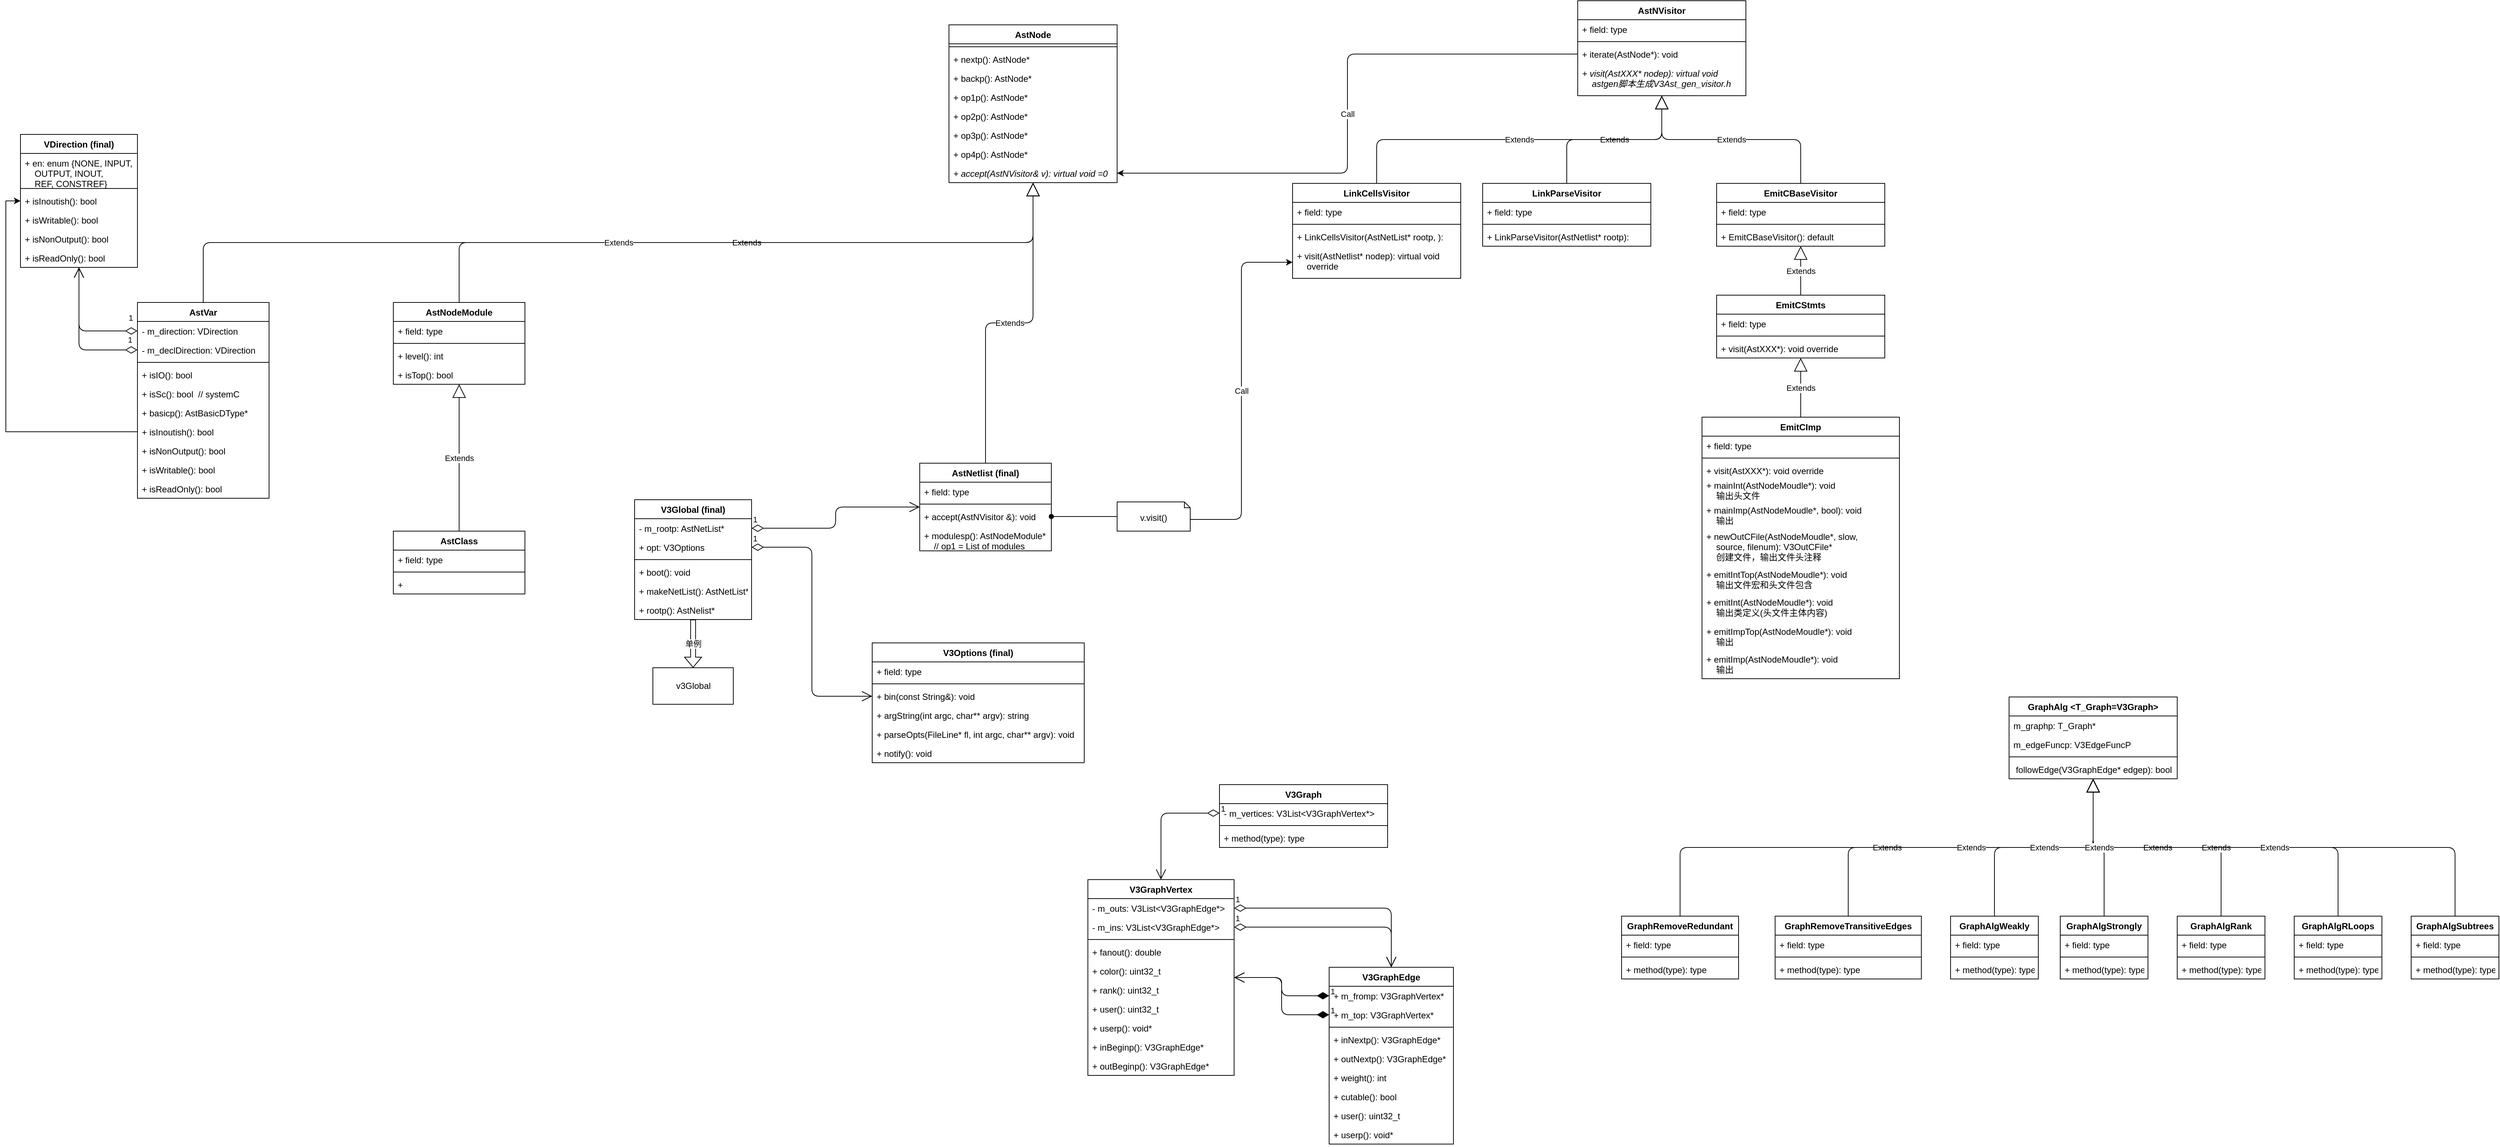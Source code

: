 <mxfile version="14.6.6" type="github">
  <diagram id="C5RBs43oDa-KdzZeNtuy" name="Page-1">
    <mxGraphModel dx="4722" dy="762" grid="1" gridSize="10" guides="1" tooltips="1" connect="1" arrows="1" fold="1" page="1" pageScale="1" pageWidth="3300" pageHeight="4681" math="0" shadow="0">
      <root>
        <mxCell id="WIyWlLk6GJQsqaUBKTNV-0" />
        <mxCell id="WIyWlLk6GJQsqaUBKTNV-1" parent="WIyWlLk6GJQsqaUBKTNV-0" />
        <mxCell id="IgFQSysdNM-SXwgzuDnT-0" value="单例" style="edgeStyle=orthogonalEdgeStyle;rounded=0;orthogonalLoop=1;jettySize=auto;html=1;shape=flexArrow;endWidth=15.6;endSize=4.332;width=6.8;" edge="1" parent="WIyWlLk6GJQsqaUBKTNV-1" source="ULX5SZzE0qi3kB6kCUKa-0" target="ULX5SZzE0qi3kB6kCUKa-4">
          <mxGeometry relative="1" as="geometry" />
        </mxCell>
        <mxCell id="ULX5SZzE0qi3kB6kCUKa-0" value="V3Global (final)" style="swimlane;fontStyle=1;align=center;verticalAlign=top;childLayout=stackLayout;horizontal=1;startSize=26;horizontalStack=0;resizeParent=1;resizeParentMax=0;resizeLast=0;collapsible=1;marginBottom=0;" parent="WIyWlLk6GJQsqaUBKTNV-1" vertex="1">
          <mxGeometry x="860" y="1010" width="160" height="164" as="geometry" />
        </mxCell>
        <mxCell id="ULX5SZzE0qi3kB6kCUKa-1" value="- m_rootp: AstNetList*" style="text;strokeColor=none;fillColor=none;align=left;verticalAlign=top;spacingLeft=4;spacingRight=4;overflow=hidden;rotatable=0;points=[[0,0.5],[1,0.5]];portConstraint=eastwest;" parent="ULX5SZzE0qi3kB6kCUKa-0" vertex="1">
          <mxGeometry y="26" width="160" height="26" as="geometry" />
        </mxCell>
        <mxCell id="E-qljk5IcUuc3GLCmqaK-0" value="+ opt: V3Options" style="text;strokeColor=none;fillColor=none;align=left;verticalAlign=top;spacingLeft=4;spacingRight=4;overflow=hidden;rotatable=0;points=[[0,0.5],[1,0.5]];portConstraint=eastwest;" parent="ULX5SZzE0qi3kB6kCUKa-0" vertex="1">
          <mxGeometry y="52" width="160" height="26" as="geometry" />
        </mxCell>
        <mxCell id="ULX5SZzE0qi3kB6kCUKa-2" value="" style="line;strokeWidth=1;fillColor=none;align=left;verticalAlign=middle;spacingTop=-1;spacingLeft=3;spacingRight=3;rotatable=0;labelPosition=right;points=[];portConstraint=eastwest;" parent="ULX5SZzE0qi3kB6kCUKa-0" vertex="1">
          <mxGeometry y="78" width="160" height="8" as="geometry" />
        </mxCell>
        <mxCell id="ULX5SZzE0qi3kB6kCUKa-5" value="+ boot(): void" style="text;strokeColor=none;fillColor=none;align=left;verticalAlign=top;spacingLeft=4;spacingRight=4;overflow=hidden;rotatable=0;points=[[0,0.5],[1,0.5]];portConstraint=eastwest;" parent="ULX5SZzE0qi3kB6kCUKa-0" vertex="1">
          <mxGeometry y="86" width="160" height="26" as="geometry" />
        </mxCell>
        <mxCell id="ULX5SZzE0qi3kB6kCUKa-3" value="+ makeNetList(): AstNetList*" style="text;strokeColor=none;fillColor=none;align=left;verticalAlign=top;spacingLeft=4;spacingRight=4;overflow=hidden;rotatable=0;points=[[0,0.5],[1,0.5]];portConstraint=eastwest;" parent="ULX5SZzE0qi3kB6kCUKa-0" vertex="1">
          <mxGeometry y="112" width="160" height="26" as="geometry" />
        </mxCell>
        <mxCell id="IgFQSysdNM-SXwgzuDnT-42" value="+ rootp(): AstNelist*" style="text;strokeColor=none;fillColor=none;align=left;verticalAlign=top;spacingLeft=4;spacingRight=4;overflow=hidden;rotatable=0;points=[[0,0.5],[1,0.5]];portConstraint=eastwest;" vertex="1" parent="ULX5SZzE0qi3kB6kCUKa-0">
          <mxGeometry y="138" width="160" height="26" as="geometry" />
        </mxCell>
        <mxCell id="ULX5SZzE0qi3kB6kCUKa-4" value="v3Global" style="html=1;" parent="WIyWlLk6GJQsqaUBKTNV-1" vertex="1">
          <mxGeometry x="885" y="1240" width="110" height="50" as="geometry" />
        </mxCell>
        <mxCell id="ULX5SZzE0qi3kB6kCUKa-6" value="AstNetlist (final)" style="swimlane;fontStyle=1;align=center;verticalAlign=top;childLayout=stackLayout;horizontal=1;startSize=26;horizontalStack=0;resizeParent=1;resizeParentMax=0;resizeLast=0;collapsible=1;marginBottom=0;" parent="WIyWlLk6GJQsqaUBKTNV-1" vertex="1">
          <mxGeometry x="1250" y="960" width="180" height="120" as="geometry" />
        </mxCell>
        <mxCell id="ULX5SZzE0qi3kB6kCUKa-7" value="+ field: type" style="text;strokeColor=none;fillColor=none;align=left;verticalAlign=top;spacingLeft=4;spacingRight=4;overflow=hidden;rotatable=0;points=[[0,0.5],[1,0.5]];portConstraint=eastwest;" parent="ULX5SZzE0qi3kB6kCUKa-6" vertex="1">
          <mxGeometry y="26" width="180" height="26" as="geometry" />
        </mxCell>
        <mxCell id="ULX5SZzE0qi3kB6kCUKa-8" value="" style="line;strokeWidth=1;fillColor=none;align=left;verticalAlign=middle;spacingTop=-1;spacingLeft=3;spacingRight=3;rotatable=0;labelPosition=right;points=[];portConstraint=eastwest;" parent="ULX5SZzE0qi3kB6kCUKa-6" vertex="1">
          <mxGeometry y="52" width="180" height="8" as="geometry" />
        </mxCell>
        <mxCell id="ULX5SZzE0qi3kB6kCUKa-9" value="+ accept(AstNVisitor &amp;): void" style="text;strokeColor=none;fillColor=none;align=left;verticalAlign=top;spacingLeft=4;spacingRight=4;overflow=hidden;rotatable=0;points=[[0,0.5],[1,0.5]];portConstraint=eastwest;" parent="ULX5SZzE0qi3kB6kCUKa-6" vertex="1">
          <mxGeometry y="60" width="180" height="26" as="geometry" />
        </mxCell>
        <mxCell id="IgFQSysdNM-SXwgzuDnT-43" value="+ modulesp(): AstNodeModule*&#xa;    // op1 = List of modules" style="text;strokeColor=none;fillColor=none;align=left;verticalAlign=top;spacingLeft=4;spacingRight=4;overflow=hidden;rotatable=0;points=[[0,0.5],[1,0.5]];portConstraint=eastwest;" vertex="1" parent="ULX5SZzE0qi3kB6kCUKa-6">
          <mxGeometry y="86" width="180" height="34" as="geometry" />
        </mxCell>
        <mxCell id="ULX5SZzE0qi3kB6kCUKa-10" value="1" style="endArrow=open;html=1;endSize=12;startArrow=diamondThin;startSize=14;startFill=0;edgeStyle=orthogonalEdgeStyle;align=left;verticalAlign=bottom;" parent="WIyWlLk6GJQsqaUBKTNV-1" source="ULX5SZzE0qi3kB6kCUKa-1" target="ULX5SZzE0qi3kB6kCUKa-6" edge="1">
          <mxGeometry x="-1" y="3" relative="1" as="geometry">
            <mxPoint x="1200" y="1160" as="sourcePoint" />
            <mxPoint x="1360" y="1160" as="targetPoint" />
          </mxGeometry>
        </mxCell>
        <mxCell id="ULX5SZzE0qi3kB6kCUKa-11" value="AstNode" style="swimlane;fontStyle=1;align=center;verticalAlign=top;childLayout=stackLayout;horizontal=1;startSize=26;horizontalStack=0;resizeParent=1;resizeParentMax=0;resizeLast=0;collapsible=1;marginBottom=0;" parent="WIyWlLk6GJQsqaUBKTNV-1" vertex="1">
          <mxGeometry x="1290" y="360" width="230" height="216" as="geometry" />
        </mxCell>
        <mxCell id="ULX5SZzE0qi3kB6kCUKa-13" value="" style="line;strokeWidth=1;fillColor=none;align=left;verticalAlign=middle;spacingTop=-1;spacingLeft=3;spacingRight=3;rotatable=0;labelPosition=right;points=[];portConstraint=eastwest;" parent="ULX5SZzE0qi3kB6kCUKa-11" vertex="1">
          <mxGeometry y="26" width="230" height="8" as="geometry" />
        </mxCell>
        <mxCell id="ULX5SZzE0qi3kB6kCUKa-12" value="+ nextp(): AstNode*" style="text;strokeColor=none;fillColor=none;align=left;verticalAlign=top;spacingLeft=4;spacingRight=4;overflow=hidden;rotatable=0;points=[[0,0.5],[1,0.5]];portConstraint=eastwest;" parent="ULX5SZzE0qi3kB6kCUKa-11" vertex="1">
          <mxGeometry y="34" width="230" height="26" as="geometry" />
        </mxCell>
        <mxCell id="ULX5SZzE0qi3kB6kCUKa-20" value="+ backp(): AstNode*" style="text;strokeColor=none;fillColor=none;align=left;verticalAlign=top;spacingLeft=4;spacingRight=4;overflow=hidden;rotatable=0;points=[[0,0.5],[1,0.5]];portConstraint=eastwest;" parent="ULX5SZzE0qi3kB6kCUKa-11" vertex="1">
          <mxGeometry y="60" width="230" height="26" as="geometry" />
        </mxCell>
        <mxCell id="ULX5SZzE0qi3kB6kCUKa-21" value="+ op1p(): AstNode*" style="text;strokeColor=none;fillColor=none;align=left;verticalAlign=top;spacingLeft=4;spacingRight=4;overflow=hidden;rotatable=0;points=[[0,0.5],[1,0.5]];portConstraint=eastwest;" parent="ULX5SZzE0qi3kB6kCUKa-11" vertex="1">
          <mxGeometry y="86" width="230" height="26" as="geometry" />
        </mxCell>
        <mxCell id="ULX5SZzE0qi3kB6kCUKa-24" value="+ op2p(): AstNode*" style="text;strokeColor=none;fillColor=none;align=left;verticalAlign=top;spacingLeft=4;spacingRight=4;overflow=hidden;rotatable=0;points=[[0,0.5],[1,0.5]];portConstraint=eastwest;" parent="ULX5SZzE0qi3kB6kCUKa-11" vertex="1">
          <mxGeometry y="112" width="230" height="26" as="geometry" />
        </mxCell>
        <mxCell id="ULX5SZzE0qi3kB6kCUKa-23" value="+ op3p(): AstNode*" style="text;strokeColor=none;fillColor=none;align=left;verticalAlign=top;spacingLeft=4;spacingRight=4;overflow=hidden;rotatable=0;points=[[0,0.5],[1,0.5]];portConstraint=eastwest;" parent="ULX5SZzE0qi3kB6kCUKa-11" vertex="1">
          <mxGeometry y="138" width="230" height="26" as="geometry" />
        </mxCell>
        <mxCell id="ULX5SZzE0qi3kB6kCUKa-22" value="+ op4p(): AstNode*" style="text;strokeColor=none;fillColor=none;align=left;verticalAlign=top;spacingLeft=4;spacingRight=4;overflow=hidden;rotatable=0;points=[[0,0.5],[1,0.5]];portConstraint=eastwest;" parent="ULX5SZzE0qi3kB6kCUKa-11" vertex="1">
          <mxGeometry y="164" width="230" height="26" as="geometry" />
        </mxCell>
        <mxCell id="ULX5SZzE0qi3kB6kCUKa-14" value="+ accept(AstNVisitor&amp; v): virtual void =0" style="text;strokeColor=none;fillColor=none;align=left;verticalAlign=top;spacingLeft=4;spacingRight=4;overflow=hidden;rotatable=0;points=[[0,0.5],[1,0.5]];portConstraint=eastwest;fontStyle=2" parent="ULX5SZzE0qi3kB6kCUKa-11" vertex="1">
          <mxGeometry y="190" width="230" height="26" as="geometry" />
        </mxCell>
        <mxCell id="ULX5SZzE0qi3kB6kCUKa-19" value="Extends" style="endArrow=block;endSize=16;endFill=0;html=1;edgeStyle=orthogonalEdgeStyle;" parent="WIyWlLk6GJQsqaUBKTNV-1" source="ULX5SZzE0qi3kB6kCUKa-6" target="ULX5SZzE0qi3kB6kCUKa-11" edge="1">
          <mxGeometry width="160" relative="1" as="geometry">
            <mxPoint x="1280" y="1180" as="sourcePoint" />
            <mxPoint x="1400" y="858" as="targetPoint" />
          </mxGeometry>
        </mxCell>
        <mxCell id="E-qljk5IcUuc3GLCmqaK-1" value="V3Options (final)" style="swimlane;fontStyle=1;align=center;verticalAlign=top;childLayout=stackLayout;horizontal=1;startSize=26;horizontalStack=0;resizeParent=1;resizeParentMax=0;resizeLast=0;collapsible=1;marginBottom=0;" parent="WIyWlLk6GJQsqaUBKTNV-1" vertex="1">
          <mxGeometry x="1185" y="1206" width="290" height="164" as="geometry" />
        </mxCell>
        <mxCell id="E-qljk5IcUuc3GLCmqaK-2" value="+ field: type" style="text;strokeColor=none;fillColor=none;align=left;verticalAlign=top;spacingLeft=4;spacingRight=4;overflow=hidden;rotatable=0;points=[[0,0.5],[1,0.5]];portConstraint=eastwest;" parent="E-qljk5IcUuc3GLCmqaK-1" vertex="1">
          <mxGeometry y="26" width="290" height="26" as="geometry" />
        </mxCell>
        <mxCell id="E-qljk5IcUuc3GLCmqaK-3" value="" style="line;strokeWidth=1;fillColor=none;align=left;verticalAlign=middle;spacingTop=-1;spacingLeft=3;spacingRight=3;rotatable=0;labelPosition=right;points=[];portConstraint=eastwest;" parent="E-qljk5IcUuc3GLCmqaK-1" vertex="1">
          <mxGeometry y="52" width="290" height="8" as="geometry" />
        </mxCell>
        <mxCell id="E-qljk5IcUuc3GLCmqaK-4" value="+ bin(const String&amp;): void" style="text;strokeColor=none;fillColor=none;align=left;verticalAlign=top;spacingLeft=4;spacingRight=4;overflow=hidden;rotatable=0;points=[[0,0.5],[1,0.5]];portConstraint=eastwest;" parent="E-qljk5IcUuc3GLCmqaK-1" vertex="1">
          <mxGeometry y="60" width="290" height="26" as="geometry" />
        </mxCell>
        <mxCell id="E-qljk5IcUuc3GLCmqaK-5" value="+ argString(int argc, char** argv): string" style="text;strokeColor=none;fillColor=none;align=left;verticalAlign=top;spacingLeft=4;spacingRight=4;overflow=hidden;rotatable=0;points=[[0,0.5],[1,0.5]];portConstraint=eastwest;" parent="E-qljk5IcUuc3GLCmqaK-1" vertex="1">
          <mxGeometry y="86" width="290" height="26" as="geometry" />
        </mxCell>
        <mxCell id="E-qljk5IcUuc3GLCmqaK-7" value="+ parseOpts(FileLine* fl, int argc, char** argv): void" style="text;strokeColor=none;fillColor=none;align=left;verticalAlign=top;spacingLeft=4;spacingRight=4;overflow=hidden;rotatable=0;points=[[0,0.5],[1,0.5]];portConstraint=eastwest;" parent="E-qljk5IcUuc3GLCmqaK-1" vertex="1">
          <mxGeometry y="112" width="290" height="26" as="geometry" />
        </mxCell>
        <mxCell id="E-qljk5IcUuc3GLCmqaK-8" value="+ notify(): void" style="text;strokeColor=none;fillColor=none;align=left;verticalAlign=top;spacingLeft=4;spacingRight=4;overflow=hidden;rotatable=0;points=[[0,0.5],[1,0.5]];portConstraint=eastwest;" parent="E-qljk5IcUuc3GLCmqaK-1" vertex="1">
          <mxGeometry y="138" width="290" height="26" as="geometry" />
        </mxCell>
        <mxCell id="E-qljk5IcUuc3GLCmqaK-6" value="1" style="endArrow=open;html=1;endSize=12;startArrow=diamondThin;startSize=14;startFill=0;edgeStyle=orthogonalEdgeStyle;align=left;verticalAlign=bottom;" parent="WIyWlLk6GJQsqaUBKTNV-1" source="E-qljk5IcUuc3GLCmqaK-0" target="E-qljk5IcUuc3GLCmqaK-4" edge="1">
          <mxGeometry x="-1" y="3" relative="1" as="geometry">
            <mxPoint x="1110" y="1120" as="sourcePoint" />
            <mxPoint x="1270" y="1120" as="targetPoint" />
          </mxGeometry>
        </mxCell>
        <mxCell id="E-qljk5IcUuc3GLCmqaK-9" value="LinkParseVisitor" style="swimlane;fontStyle=1;align=center;verticalAlign=top;childLayout=stackLayout;horizontal=1;startSize=26;horizontalStack=0;resizeParent=1;resizeParentMax=0;resizeLast=0;collapsible=1;marginBottom=0;" parent="WIyWlLk6GJQsqaUBKTNV-1" vertex="1">
          <mxGeometry x="2020" y="577" width="230" height="86" as="geometry" />
        </mxCell>
        <mxCell id="E-qljk5IcUuc3GLCmqaK-10" value="+ field: type" style="text;strokeColor=none;fillColor=none;align=left;verticalAlign=top;spacingLeft=4;spacingRight=4;overflow=hidden;rotatable=0;points=[[0,0.5],[1,0.5]];portConstraint=eastwest;" parent="E-qljk5IcUuc3GLCmqaK-9" vertex="1">
          <mxGeometry y="26" width="230" height="26" as="geometry" />
        </mxCell>
        <mxCell id="E-qljk5IcUuc3GLCmqaK-11" value="" style="line;strokeWidth=1;fillColor=none;align=left;verticalAlign=middle;spacingTop=-1;spacingLeft=3;spacingRight=3;rotatable=0;labelPosition=right;points=[];portConstraint=eastwest;" parent="E-qljk5IcUuc3GLCmqaK-9" vertex="1">
          <mxGeometry y="52" width="230" height="8" as="geometry" />
        </mxCell>
        <mxCell id="E-qljk5IcUuc3GLCmqaK-12" value="+ LinkParseVisitor(AstNetlist* rootp): " style="text;strokeColor=none;fillColor=none;align=left;verticalAlign=top;spacingLeft=4;spacingRight=4;overflow=hidden;rotatable=0;points=[[0,0.5],[1,0.5]];portConstraint=eastwest;" parent="E-qljk5IcUuc3GLCmqaK-9" vertex="1">
          <mxGeometry y="60" width="230" height="26" as="geometry" />
        </mxCell>
        <mxCell id="E-qljk5IcUuc3GLCmqaK-13" value="AstNVisitor" style="swimlane;fontStyle=1;align=center;verticalAlign=top;childLayout=stackLayout;horizontal=1;startSize=26;horizontalStack=0;resizeParent=1;resizeParentMax=0;resizeLast=0;collapsible=1;marginBottom=0;" parent="WIyWlLk6GJQsqaUBKTNV-1" vertex="1">
          <mxGeometry x="2150" y="327" width="230" height="130" as="geometry" />
        </mxCell>
        <mxCell id="E-qljk5IcUuc3GLCmqaK-14" value="+ field: type" style="text;strokeColor=none;fillColor=none;align=left;verticalAlign=top;spacingLeft=4;spacingRight=4;overflow=hidden;rotatable=0;points=[[0,0.5],[1,0.5]];portConstraint=eastwest;" parent="E-qljk5IcUuc3GLCmqaK-13" vertex="1">
          <mxGeometry y="26" width="230" height="26" as="geometry" />
        </mxCell>
        <mxCell id="E-qljk5IcUuc3GLCmqaK-15" value="" style="line;strokeWidth=1;fillColor=none;align=left;verticalAlign=middle;spacingTop=-1;spacingLeft=3;spacingRight=3;rotatable=0;labelPosition=right;points=[];portConstraint=eastwest;" parent="E-qljk5IcUuc3GLCmqaK-13" vertex="1">
          <mxGeometry y="52" width="230" height="8" as="geometry" />
        </mxCell>
        <mxCell id="E-qljk5IcUuc3GLCmqaK-16" value="+ iterate(AstNode*): void" style="text;strokeColor=none;fillColor=none;align=left;verticalAlign=top;spacingLeft=4;spacingRight=4;overflow=hidden;rotatable=0;points=[[0,0.5],[1,0.5]];portConstraint=eastwest;" parent="E-qljk5IcUuc3GLCmqaK-13" vertex="1">
          <mxGeometry y="60" width="230" height="26" as="geometry" />
        </mxCell>
        <mxCell id="E-qljk5IcUuc3GLCmqaK-18" value="+ visit(AstXXX* nodep): virtual void&#xa;    astgen脚本生成V3Ast_gen_visitor.h" style="text;strokeColor=none;fillColor=none;align=left;verticalAlign=top;spacingLeft=4;spacingRight=4;overflow=hidden;rotatable=0;points=[[0,0.5],[1,0.5]];portConstraint=eastwest;fontStyle=2" parent="E-qljk5IcUuc3GLCmqaK-13" vertex="1">
          <mxGeometry y="86" width="230" height="44" as="geometry" />
        </mxCell>
        <mxCell id="E-qljk5IcUuc3GLCmqaK-17" value="Extends" style="endArrow=block;endSize=16;endFill=0;html=1;exitX=0.5;exitY=0;exitDx=0;exitDy=0;edgeStyle=orthogonalEdgeStyle;" parent="WIyWlLk6GJQsqaUBKTNV-1" source="E-qljk5IcUuc3GLCmqaK-9" target="E-qljk5IcUuc3GLCmqaK-13" edge="1">
          <mxGeometry width="160" relative="1" as="geometry">
            <mxPoint x="2280" y="910" as="sourcePoint" />
            <mxPoint x="2440" y="910" as="targetPoint" />
          </mxGeometry>
        </mxCell>
        <mxCell id="E-qljk5IcUuc3GLCmqaK-23" value="V3Graph" style="swimlane;fontStyle=1;align=center;verticalAlign=top;childLayout=stackLayout;horizontal=1;startSize=26;horizontalStack=0;resizeParent=1;resizeParentMax=0;resizeLast=0;collapsible=1;marginBottom=0;" parent="WIyWlLk6GJQsqaUBKTNV-1" vertex="1">
          <mxGeometry x="1660" y="1400" width="230" height="86" as="geometry" />
        </mxCell>
        <mxCell id="E-qljk5IcUuc3GLCmqaK-24" value="- m_vertices: V3List&lt;V3GraphVertex*&gt;" style="text;strokeColor=none;fillColor=none;align=left;verticalAlign=top;spacingLeft=4;spacingRight=4;overflow=hidden;rotatable=0;points=[[0,0.5],[1,0.5]];portConstraint=eastwest;" parent="E-qljk5IcUuc3GLCmqaK-23" vertex="1">
          <mxGeometry y="26" width="230" height="26" as="geometry" />
        </mxCell>
        <mxCell id="E-qljk5IcUuc3GLCmqaK-25" value="" style="line;strokeWidth=1;fillColor=none;align=left;verticalAlign=middle;spacingTop=-1;spacingLeft=3;spacingRight=3;rotatable=0;labelPosition=right;points=[];portConstraint=eastwest;" parent="E-qljk5IcUuc3GLCmqaK-23" vertex="1">
          <mxGeometry y="52" width="230" height="8" as="geometry" />
        </mxCell>
        <mxCell id="E-qljk5IcUuc3GLCmqaK-26" value="+ method(type): type" style="text;strokeColor=none;fillColor=none;align=left;verticalAlign=top;spacingLeft=4;spacingRight=4;overflow=hidden;rotatable=0;points=[[0,0.5],[1,0.5]];portConstraint=eastwest;" parent="E-qljk5IcUuc3GLCmqaK-23" vertex="1">
          <mxGeometry y="60" width="230" height="26" as="geometry" />
        </mxCell>
        <mxCell id="E-qljk5IcUuc3GLCmqaK-27" value="V3GraphVertex" style="swimlane;fontStyle=1;align=center;verticalAlign=top;childLayout=stackLayout;horizontal=1;startSize=26;horizontalStack=0;resizeParent=1;resizeParentMax=0;resizeLast=0;collapsible=1;marginBottom=0;" parent="WIyWlLk6GJQsqaUBKTNV-1" vertex="1">
          <mxGeometry x="1480" y="1530" width="200" height="268" as="geometry" />
        </mxCell>
        <mxCell id="E-qljk5IcUuc3GLCmqaK-28" value="- m_outs: V3List&lt;V3GraphEdge*&gt;" style="text;strokeColor=none;fillColor=none;align=left;verticalAlign=top;spacingLeft=4;spacingRight=4;overflow=hidden;rotatable=0;points=[[0,0.5],[1,0.5]];portConstraint=eastwest;" parent="E-qljk5IcUuc3GLCmqaK-27" vertex="1">
          <mxGeometry y="26" width="200" height="26" as="geometry" />
        </mxCell>
        <mxCell id="E-qljk5IcUuc3GLCmqaK-36" value="- m_ins: V3List&lt;V3GraphEdge*&gt;" style="text;strokeColor=none;fillColor=none;align=left;verticalAlign=top;spacingLeft=4;spacingRight=4;overflow=hidden;rotatable=0;points=[[0,0.5],[1,0.5]];portConstraint=eastwest;" parent="E-qljk5IcUuc3GLCmqaK-27" vertex="1">
          <mxGeometry y="52" width="200" height="26" as="geometry" />
        </mxCell>
        <mxCell id="E-qljk5IcUuc3GLCmqaK-29" value="" style="line;strokeWidth=1;fillColor=none;align=left;verticalAlign=middle;spacingTop=-1;spacingLeft=3;spacingRight=3;rotatable=0;labelPosition=right;points=[];portConstraint=eastwest;" parent="E-qljk5IcUuc3GLCmqaK-27" vertex="1">
          <mxGeometry y="78" width="200" height="8" as="geometry" />
        </mxCell>
        <mxCell id="E-qljk5IcUuc3GLCmqaK-30" value="+ fanout(): double" style="text;strokeColor=none;fillColor=none;align=left;verticalAlign=top;spacingLeft=4;spacingRight=4;overflow=hidden;rotatable=0;points=[[0,0.5],[1,0.5]];portConstraint=eastwest;" parent="E-qljk5IcUuc3GLCmqaK-27" vertex="1">
          <mxGeometry y="86" width="200" height="26" as="geometry" />
        </mxCell>
        <mxCell id="E-qljk5IcUuc3GLCmqaK-39" value="+ color(): uint32_t" style="text;strokeColor=none;fillColor=none;align=left;verticalAlign=top;spacingLeft=4;spacingRight=4;overflow=hidden;rotatable=0;points=[[0,0.5],[1,0.5]];portConstraint=eastwest;" parent="E-qljk5IcUuc3GLCmqaK-27" vertex="1">
          <mxGeometry y="112" width="200" height="26" as="geometry" />
        </mxCell>
        <mxCell id="E-qljk5IcUuc3GLCmqaK-40" value="+ rank(): uint32_t" style="text;strokeColor=none;fillColor=none;align=left;verticalAlign=top;spacingLeft=4;spacingRight=4;overflow=hidden;rotatable=0;points=[[0,0.5],[1,0.5]];portConstraint=eastwest;" parent="E-qljk5IcUuc3GLCmqaK-27" vertex="1">
          <mxGeometry y="138" width="200" height="26" as="geometry" />
        </mxCell>
        <mxCell id="E-qljk5IcUuc3GLCmqaK-41" value="+ user(): uint32_t" style="text;strokeColor=none;fillColor=none;align=left;verticalAlign=top;spacingLeft=4;spacingRight=4;overflow=hidden;rotatable=0;points=[[0,0.5],[1,0.5]];portConstraint=eastwest;" parent="E-qljk5IcUuc3GLCmqaK-27" vertex="1">
          <mxGeometry y="164" width="200" height="26" as="geometry" />
        </mxCell>
        <mxCell id="E-qljk5IcUuc3GLCmqaK-42" value="+ userp(): void*" style="text;strokeColor=none;fillColor=none;align=left;verticalAlign=top;spacingLeft=4;spacingRight=4;overflow=hidden;rotatable=0;points=[[0,0.5],[1,0.5]];portConstraint=eastwest;" parent="E-qljk5IcUuc3GLCmqaK-27" vertex="1">
          <mxGeometry y="190" width="200" height="26" as="geometry" />
        </mxCell>
        <mxCell id="E-qljk5IcUuc3GLCmqaK-43" value="+ inBeginp(): V3GraphEdge*" style="text;strokeColor=none;fillColor=none;align=left;verticalAlign=top;spacingLeft=4;spacingRight=4;overflow=hidden;rotatable=0;points=[[0,0.5],[1,0.5]];portConstraint=eastwest;" parent="E-qljk5IcUuc3GLCmqaK-27" vertex="1">
          <mxGeometry y="216" width="200" height="26" as="geometry" />
        </mxCell>
        <mxCell id="E-qljk5IcUuc3GLCmqaK-44" value="+ outBeginp(): V3GraphEdge*" style="text;strokeColor=none;fillColor=none;align=left;verticalAlign=top;spacingLeft=4;spacingRight=4;overflow=hidden;rotatable=0;points=[[0,0.5],[1,0.5]];portConstraint=eastwest;" parent="E-qljk5IcUuc3GLCmqaK-27" vertex="1">
          <mxGeometry y="242" width="200" height="26" as="geometry" />
        </mxCell>
        <mxCell id="E-qljk5IcUuc3GLCmqaK-31" value="V3GraphEdge" style="swimlane;fontStyle=1;align=center;verticalAlign=top;childLayout=stackLayout;horizontal=1;startSize=26;horizontalStack=0;resizeParent=1;resizeParentMax=0;resizeLast=0;collapsible=1;marginBottom=0;" parent="WIyWlLk6GJQsqaUBKTNV-1" vertex="1">
          <mxGeometry x="1810" y="1650" width="170" height="242" as="geometry" />
        </mxCell>
        <mxCell id="E-qljk5IcUuc3GLCmqaK-32" value="+ m_fromp: V3GraphVertex*" style="text;strokeColor=none;fillColor=none;align=left;verticalAlign=top;spacingLeft=4;spacingRight=4;overflow=hidden;rotatable=0;points=[[0,0.5],[1,0.5]];portConstraint=eastwest;" parent="E-qljk5IcUuc3GLCmqaK-31" vertex="1">
          <mxGeometry y="26" width="170" height="26" as="geometry" />
        </mxCell>
        <mxCell id="E-qljk5IcUuc3GLCmqaK-46" value="+ m_top: V3GraphVertex*" style="text;strokeColor=none;fillColor=none;align=left;verticalAlign=top;spacingLeft=4;spacingRight=4;overflow=hidden;rotatable=0;points=[[0,0.5],[1,0.5]];portConstraint=eastwest;" parent="E-qljk5IcUuc3GLCmqaK-31" vertex="1">
          <mxGeometry y="52" width="170" height="26" as="geometry" />
        </mxCell>
        <mxCell id="E-qljk5IcUuc3GLCmqaK-33" value="" style="line;strokeWidth=1;fillColor=none;align=left;verticalAlign=middle;spacingTop=-1;spacingLeft=3;spacingRight=3;rotatable=0;labelPosition=right;points=[];portConstraint=eastwest;" parent="E-qljk5IcUuc3GLCmqaK-31" vertex="1">
          <mxGeometry y="78" width="170" height="8" as="geometry" />
        </mxCell>
        <mxCell id="E-qljk5IcUuc3GLCmqaK-34" value="+ inNextp(): V3GraphEdge*" style="text;strokeColor=none;fillColor=none;align=left;verticalAlign=top;spacingLeft=4;spacingRight=4;overflow=hidden;rotatable=0;points=[[0,0.5],[1,0.5]];portConstraint=eastwest;" parent="E-qljk5IcUuc3GLCmqaK-31" vertex="1">
          <mxGeometry y="86" width="170" height="26" as="geometry" />
        </mxCell>
        <mxCell id="E-qljk5IcUuc3GLCmqaK-45" value="+ outNextp(): V3GraphEdge*" style="text;strokeColor=none;fillColor=none;align=left;verticalAlign=top;spacingLeft=4;spacingRight=4;overflow=hidden;rotatable=0;points=[[0,0.5],[1,0.5]];portConstraint=eastwest;" parent="E-qljk5IcUuc3GLCmqaK-31" vertex="1">
          <mxGeometry y="112" width="170" height="26" as="geometry" />
        </mxCell>
        <mxCell id="E-qljk5IcUuc3GLCmqaK-49" value="+ weight(): int" style="text;strokeColor=none;fillColor=none;align=left;verticalAlign=top;spacingLeft=4;spacingRight=4;overflow=hidden;rotatable=0;points=[[0,0.5],[1,0.5]];portConstraint=eastwest;" parent="E-qljk5IcUuc3GLCmqaK-31" vertex="1">
          <mxGeometry y="138" width="170" height="26" as="geometry" />
        </mxCell>
        <mxCell id="E-qljk5IcUuc3GLCmqaK-50" value="+ cutable(): bool" style="text;strokeColor=none;fillColor=none;align=left;verticalAlign=top;spacingLeft=4;spacingRight=4;overflow=hidden;rotatable=0;points=[[0,0.5],[1,0.5]];portConstraint=eastwest;" parent="E-qljk5IcUuc3GLCmqaK-31" vertex="1">
          <mxGeometry y="164" width="170" height="26" as="geometry" />
        </mxCell>
        <mxCell id="E-qljk5IcUuc3GLCmqaK-51" value="+ user(): uint32_t" style="text;strokeColor=none;fillColor=none;align=left;verticalAlign=top;spacingLeft=4;spacingRight=4;overflow=hidden;rotatable=0;points=[[0,0.5],[1,0.5]];portConstraint=eastwest;" parent="E-qljk5IcUuc3GLCmqaK-31" vertex="1">
          <mxGeometry y="190" width="170" height="26" as="geometry" />
        </mxCell>
        <mxCell id="E-qljk5IcUuc3GLCmqaK-52" value="+ userp(): void*" style="text;strokeColor=none;fillColor=none;align=left;verticalAlign=top;spacingLeft=4;spacingRight=4;overflow=hidden;rotatable=0;points=[[0,0.5],[1,0.5]];portConstraint=eastwest;" parent="E-qljk5IcUuc3GLCmqaK-31" vertex="1">
          <mxGeometry y="216" width="170" height="26" as="geometry" />
        </mxCell>
        <mxCell id="E-qljk5IcUuc3GLCmqaK-35" value="1" style="endArrow=open;html=1;endSize=12;startArrow=diamondThin;startSize=14;startFill=0;edgeStyle=orthogonalEdgeStyle;align=left;verticalAlign=bottom;entryX=0.5;entryY=0;entryDx=0;entryDy=0;" parent="WIyWlLk6GJQsqaUBKTNV-1" source="E-qljk5IcUuc3GLCmqaK-24" target="E-qljk5IcUuc3GLCmqaK-27" edge="1">
          <mxGeometry x="-1" y="3" relative="1" as="geometry">
            <mxPoint x="1840" y="1460" as="sourcePoint" />
            <mxPoint x="2000" y="1460" as="targetPoint" />
          </mxGeometry>
        </mxCell>
        <mxCell id="E-qljk5IcUuc3GLCmqaK-37" value="1" style="endArrow=open;html=1;endSize=12;startArrow=diamondThin;startSize=14;startFill=0;edgeStyle=orthogonalEdgeStyle;align=left;verticalAlign=bottom;entryX=0.5;entryY=0;entryDx=0;entryDy=0;exitX=1;exitY=0.5;exitDx=0;exitDy=0;" parent="WIyWlLk6GJQsqaUBKTNV-1" source="E-qljk5IcUuc3GLCmqaK-36" target="E-qljk5IcUuc3GLCmqaK-31" edge="1">
          <mxGeometry x="-1" y="3" relative="1" as="geometry">
            <mxPoint x="1810" y="1700" as="sourcePoint" />
            <mxPoint x="1730" y="1791" as="targetPoint" />
          </mxGeometry>
        </mxCell>
        <mxCell id="E-qljk5IcUuc3GLCmqaK-38" value="1" style="endArrow=open;html=1;endSize=12;startArrow=diamondThin;startSize=14;startFill=0;edgeStyle=orthogonalEdgeStyle;align=left;verticalAlign=bottom;exitX=1;exitY=0.5;exitDx=0;exitDy=0;entryX=0.5;entryY=0;entryDx=0;entryDy=0;" parent="WIyWlLk6GJQsqaUBKTNV-1" source="E-qljk5IcUuc3GLCmqaK-28" target="E-qljk5IcUuc3GLCmqaK-31" edge="1">
          <mxGeometry x="-1" y="3" relative="1" as="geometry">
            <mxPoint x="1690" y="1605" as="sourcePoint" />
            <mxPoint x="1990" y="1610" as="targetPoint" />
          </mxGeometry>
        </mxCell>
        <mxCell id="E-qljk5IcUuc3GLCmqaK-47" value="1" style="endArrow=open;html=1;endSize=12;startArrow=diamondThin;startSize=14;startFill=1;edgeStyle=orthogonalEdgeStyle;align=left;verticalAlign=bottom;exitX=0;exitY=0.5;exitDx=0;exitDy=0;" parent="WIyWlLk6GJQsqaUBKTNV-1" source="E-qljk5IcUuc3GLCmqaK-32" target="E-qljk5IcUuc3GLCmqaK-27" edge="1">
          <mxGeometry x="-1" y="3" relative="1" as="geometry">
            <mxPoint x="1790" y="2000" as="sourcePoint" />
            <mxPoint x="1950" y="2000" as="targetPoint" />
          </mxGeometry>
        </mxCell>
        <mxCell id="E-qljk5IcUuc3GLCmqaK-48" value="1" style="endArrow=open;html=1;endSize=12;startArrow=diamondThin;startSize=14;startFill=1;edgeStyle=orthogonalEdgeStyle;align=left;verticalAlign=bottom;" parent="WIyWlLk6GJQsqaUBKTNV-1" source="E-qljk5IcUuc3GLCmqaK-46" target="E-qljk5IcUuc3GLCmqaK-27" edge="1">
          <mxGeometry x="-1" y="3" relative="1" as="geometry">
            <mxPoint x="1820" y="1915" as="sourcePoint" />
            <mxPoint x="1690" y="1890" as="targetPoint" />
          </mxGeometry>
        </mxCell>
        <mxCell id="E-qljk5IcUuc3GLCmqaK-53" value="GraphAlg &lt;T_Graph=V3Graph&gt;" style="swimlane;fontStyle=1;align=center;verticalAlign=top;childLayout=stackLayout;horizontal=1;startSize=26;horizontalStack=0;resizeParent=1;resizeParentMax=0;resizeLast=0;collapsible=1;marginBottom=0;" parent="WIyWlLk6GJQsqaUBKTNV-1" vertex="1">
          <mxGeometry x="2740" y="1280" width="230" height="112" as="geometry" />
        </mxCell>
        <mxCell id="E-qljk5IcUuc3GLCmqaK-54" value="m_graphp: T_Graph*" style="text;strokeColor=none;fillColor=none;align=left;verticalAlign=top;spacingLeft=4;spacingRight=4;overflow=hidden;rotatable=0;points=[[0,0.5],[1,0.5]];portConstraint=eastwest;" parent="E-qljk5IcUuc3GLCmqaK-53" vertex="1">
          <mxGeometry y="26" width="230" height="26" as="geometry" />
        </mxCell>
        <mxCell id="E-qljk5IcUuc3GLCmqaK-57" value="m_edgeFuncp: V3EdgeFuncP" style="text;strokeColor=none;fillColor=none;align=left;verticalAlign=top;spacingLeft=4;spacingRight=4;overflow=hidden;rotatable=0;points=[[0,0.5],[1,0.5]];portConstraint=eastwest;" parent="E-qljk5IcUuc3GLCmqaK-53" vertex="1">
          <mxGeometry y="52" width="230" height="26" as="geometry" />
        </mxCell>
        <mxCell id="E-qljk5IcUuc3GLCmqaK-55" value="" style="line;strokeWidth=1;fillColor=none;align=left;verticalAlign=middle;spacingTop=-1;spacingLeft=3;spacingRight=3;rotatable=0;labelPosition=right;points=[];portConstraint=eastwest;" parent="E-qljk5IcUuc3GLCmqaK-53" vertex="1">
          <mxGeometry y="78" width="230" height="8" as="geometry" />
        </mxCell>
        <mxCell id="E-qljk5IcUuc3GLCmqaK-56" value=" followEdge(V3GraphEdge* edgep): bool" style="text;strokeColor=none;fillColor=none;align=left;verticalAlign=top;spacingLeft=4;spacingRight=4;overflow=hidden;rotatable=0;points=[[0,0.5],[1,0.5]];portConstraint=eastwest;" parent="E-qljk5IcUuc3GLCmqaK-53" vertex="1">
          <mxGeometry y="86" width="230" height="26" as="geometry" />
        </mxCell>
        <mxCell id="E-qljk5IcUuc3GLCmqaK-58" value="GraphRemoveRedundant" style="swimlane;fontStyle=1;align=center;verticalAlign=top;childLayout=stackLayout;horizontal=1;startSize=26;horizontalStack=0;resizeParent=1;resizeParentMax=0;resizeLast=0;collapsible=1;marginBottom=0;" parent="WIyWlLk6GJQsqaUBKTNV-1" vertex="1">
          <mxGeometry x="2210" y="1580" width="160" height="86" as="geometry" />
        </mxCell>
        <mxCell id="E-qljk5IcUuc3GLCmqaK-59" value="+ field: type" style="text;strokeColor=none;fillColor=none;align=left;verticalAlign=top;spacingLeft=4;spacingRight=4;overflow=hidden;rotatable=0;points=[[0,0.5],[1,0.5]];portConstraint=eastwest;" parent="E-qljk5IcUuc3GLCmqaK-58" vertex="1">
          <mxGeometry y="26" width="160" height="26" as="geometry" />
        </mxCell>
        <mxCell id="E-qljk5IcUuc3GLCmqaK-60" value="" style="line;strokeWidth=1;fillColor=none;align=left;verticalAlign=middle;spacingTop=-1;spacingLeft=3;spacingRight=3;rotatable=0;labelPosition=right;points=[];portConstraint=eastwest;" parent="E-qljk5IcUuc3GLCmqaK-58" vertex="1">
          <mxGeometry y="52" width="160" height="8" as="geometry" />
        </mxCell>
        <mxCell id="E-qljk5IcUuc3GLCmqaK-61" value="+ method(type): type" style="text;strokeColor=none;fillColor=none;align=left;verticalAlign=top;spacingLeft=4;spacingRight=4;overflow=hidden;rotatable=0;points=[[0,0.5],[1,0.5]];portConstraint=eastwest;" parent="E-qljk5IcUuc3GLCmqaK-58" vertex="1">
          <mxGeometry y="60" width="160" height="26" as="geometry" />
        </mxCell>
        <mxCell id="E-qljk5IcUuc3GLCmqaK-62" value="Extends" style="endArrow=block;endSize=16;endFill=0;html=1;exitX=0.5;exitY=0;exitDx=0;exitDy=0;edgeStyle=orthogonalEdgeStyle;" parent="WIyWlLk6GJQsqaUBKTNV-1" source="E-qljk5IcUuc3GLCmqaK-58" target="E-qljk5IcUuc3GLCmqaK-53" edge="1">
          <mxGeometry width="160" relative="1" as="geometry">
            <mxPoint x="2660" y="1730" as="sourcePoint" />
            <mxPoint x="2820" y="1730" as="targetPoint" />
          </mxGeometry>
        </mxCell>
        <mxCell id="E-qljk5IcUuc3GLCmqaK-63" value="GraphRemoveTransitiveEdges" style="swimlane;fontStyle=1;align=center;verticalAlign=top;childLayout=stackLayout;horizontal=1;startSize=26;horizontalStack=0;resizeParent=1;resizeParentMax=0;resizeLast=0;collapsible=1;marginBottom=0;" parent="WIyWlLk6GJQsqaUBKTNV-1" vertex="1">
          <mxGeometry x="2420" y="1580" width="200" height="86" as="geometry" />
        </mxCell>
        <mxCell id="E-qljk5IcUuc3GLCmqaK-64" value="+ field: type" style="text;strokeColor=none;fillColor=none;align=left;verticalAlign=top;spacingLeft=4;spacingRight=4;overflow=hidden;rotatable=0;points=[[0,0.5],[1,0.5]];portConstraint=eastwest;" parent="E-qljk5IcUuc3GLCmqaK-63" vertex="1">
          <mxGeometry y="26" width="200" height="26" as="geometry" />
        </mxCell>
        <mxCell id="E-qljk5IcUuc3GLCmqaK-65" value="" style="line;strokeWidth=1;fillColor=none;align=left;verticalAlign=middle;spacingTop=-1;spacingLeft=3;spacingRight=3;rotatable=0;labelPosition=right;points=[];portConstraint=eastwest;" parent="E-qljk5IcUuc3GLCmqaK-63" vertex="1">
          <mxGeometry y="52" width="200" height="8" as="geometry" />
        </mxCell>
        <mxCell id="E-qljk5IcUuc3GLCmqaK-66" value="+ method(type): type" style="text;strokeColor=none;fillColor=none;align=left;verticalAlign=top;spacingLeft=4;spacingRight=4;overflow=hidden;rotatable=0;points=[[0,0.5],[1,0.5]];portConstraint=eastwest;" parent="E-qljk5IcUuc3GLCmqaK-63" vertex="1">
          <mxGeometry y="60" width="200" height="26" as="geometry" />
        </mxCell>
        <mxCell id="E-qljk5IcUuc3GLCmqaK-67" value="GraphAlgWeakly" style="swimlane;fontStyle=1;align=center;verticalAlign=top;childLayout=stackLayout;horizontal=1;startSize=26;horizontalStack=0;resizeParent=1;resizeParentMax=0;resizeLast=0;collapsible=1;marginBottom=0;" parent="WIyWlLk6GJQsqaUBKTNV-1" vertex="1">
          <mxGeometry x="2660" y="1580" width="120" height="86" as="geometry" />
        </mxCell>
        <mxCell id="E-qljk5IcUuc3GLCmqaK-68" value="+ field: type" style="text;strokeColor=none;fillColor=none;align=left;verticalAlign=top;spacingLeft=4;spacingRight=4;overflow=hidden;rotatable=0;points=[[0,0.5],[1,0.5]];portConstraint=eastwest;" parent="E-qljk5IcUuc3GLCmqaK-67" vertex="1">
          <mxGeometry y="26" width="120" height="26" as="geometry" />
        </mxCell>
        <mxCell id="E-qljk5IcUuc3GLCmqaK-69" value="" style="line;strokeWidth=1;fillColor=none;align=left;verticalAlign=middle;spacingTop=-1;spacingLeft=3;spacingRight=3;rotatable=0;labelPosition=right;points=[];portConstraint=eastwest;" parent="E-qljk5IcUuc3GLCmqaK-67" vertex="1">
          <mxGeometry y="52" width="120" height="8" as="geometry" />
        </mxCell>
        <mxCell id="E-qljk5IcUuc3GLCmqaK-70" value="+ method(type): type" style="text;strokeColor=none;fillColor=none;align=left;verticalAlign=top;spacingLeft=4;spacingRight=4;overflow=hidden;rotatable=0;points=[[0,0.5],[1,0.5]];portConstraint=eastwest;" parent="E-qljk5IcUuc3GLCmqaK-67" vertex="1">
          <mxGeometry y="60" width="120" height="26" as="geometry" />
        </mxCell>
        <mxCell id="E-qljk5IcUuc3GLCmqaK-71" value="GraphAlgStrongly" style="swimlane;fontStyle=1;align=center;verticalAlign=top;childLayout=stackLayout;horizontal=1;startSize=26;horizontalStack=0;resizeParent=1;resizeParentMax=0;resizeLast=0;collapsible=1;marginBottom=0;" parent="WIyWlLk6GJQsqaUBKTNV-1" vertex="1">
          <mxGeometry x="2810" y="1580" width="120" height="86" as="geometry" />
        </mxCell>
        <mxCell id="E-qljk5IcUuc3GLCmqaK-72" value="+ field: type" style="text;strokeColor=none;fillColor=none;align=left;verticalAlign=top;spacingLeft=4;spacingRight=4;overflow=hidden;rotatable=0;points=[[0,0.5],[1,0.5]];portConstraint=eastwest;" parent="E-qljk5IcUuc3GLCmqaK-71" vertex="1">
          <mxGeometry y="26" width="120" height="26" as="geometry" />
        </mxCell>
        <mxCell id="E-qljk5IcUuc3GLCmqaK-73" value="" style="line;strokeWidth=1;fillColor=none;align=left;verticalAlign=middle;spacingTop=-1;spacingLeft=3;spacingRight=3;rotatable=0;labelPosition=right;points=[];portConstraint=eastwest;" parent="E-qljk5IcUuc3GLCmqaK-71" vertex="1">
          <mxGeometry y="52" width="120" height="8" as="geometry" />
        </mxCell>
        <mxCell id="E-qljk5IcUuc3GLCmqaK-74" value="+ method(type): type" style="text;strokeColor=none;fillColor=none;align=left;verticalAlign=top;spacingLeft=4;spacingRight=4;overflow=hidden;rotatable=0;points=[[0,0.5],[1,0.5]];portConstraint=eastwest;" parent="E-qljk5IcUuc3GLCmqaK-71" vertex="1">
          <mxGeometry y="60" width="120" height="26" as="geometry" />
        </mxCell>
        <mxCell id="E-qljk5IcUuc3GLCmqaK-75" value="GraphAlgRank" style="swimlane;fontStyle=1;align=center;verticalAlign=top;childLayout=stackLayout;horizontal=1;startSize=26;horizontalStack=0;resizeParent=1;resizeParentMax=0;resizeLast=0;collapsible=1;marginBottom=0;" parent="WIyWlLk6GJQsqaUBKTNV-1" vertex="1">
          <mxGeometry x="2970" y="1580" width="120" height="86" as="geometry" />
        </mxCell>
        <mxCell id="E-qljk5IcUuc3GLCmqaK-76" value="+ field: type" style="text;strokeColor=none;fillColor=none;align=left;verticalAlign=top;spacingLeft=4;spacingRight=4;overflow=hidden;rotatable=0;points=[[0,0.5],[1,0.5]];portConstraint=eastwest;" parent="E-qljk5IcUuc3GLCmqaK-75" vertex="1">
          <mxGeometry y="26" width="120" height="26" as="geometry" />
        </mxCell>
        <mxCell id="E-qljk5IcUuc3GLCmqaK-77" value="" style="line;strokeWidth=1;fillColor=none;align=left;verticalAlign=middle;spacingTop=-1;spacingLeft=3;spacingRight=3;rotatable=0;labelPosition=right;points=[];portConstraint=eastwest;" parent="E-qljk5IcUuc3GLCmqaK-75" vertex="1">
          <mxGeometry y="52" width="120" height="8" as="geometry" />
        </mxCell>
        <mxCell id="E-qljk5IcUuc3GLCmqaK-78" value="+ method(type): type" style="text;strokeColor=none;fillColor=none;align=left;verticalAlign=top;spacingLeft=4;spacingRight=4;overflow=hidden;rotatable=0;points=[[0,0.5],[1,0.5]];portConstraint=eastwest;" parent="E-qljk5IcUuc3GLCmqaK-75" vertex="1">
          <mxGeometry y="60" width="120" height="26" as="geometry" />
        </mxCell>
        <mxCell id="E-qljk5IcUuc3GLCmqaK-79" value="GraphAlgRLoops" style="swimlane;fontStyle=1;align=center;verticalAlign=top;childLayout=stackLayout;horizontal=1;startSize=26;horizontalStack=0;resizeParent=1;resizeParentMax=0;resizeLast=0;collapsible=1;marginBottom=0;" parent="WIyWlLk6GJQsqaUBKTNV-1" vertex="1">
          <mxGeometry x="3130" y="1580" width="120" height="86" as="geometry" />
        </mxCell>
        <mxCell id="E-qljk5IcUuc3GLCmqaK-80" value="+ field: type" style="text;strokeColor=none;fillColor=none;align=left;verticalAlign=top;spacingLeft=4;spacingRight=4;overflow=hidden;rotatable=0;points=[[0,0.5],[1,0.5]];portConstraint=eastwest;" parent="E-qljk5IcUuc3GLCmqaK-79" vertex="1">
          <mxGeometry y="26" width="120" height="26" as="geometry" />
        </mxCell>
        <mxCell id="E-qljk5IcUuc3GLCmqaK-81" value="" style="line;strokeWidth=1;fillColor=none;align=left;verticalAlign=middle;spacingTop=-1;spacingLeft=3;spacingRight=3;rotatable=0;labelPosition=right;points=[];portConstraint=eastwest;" parent="E-qljk5IcUuc3GLCmqaK-79" vertex="1">
          <mxGeometry y="52" width="120" height="8" as="geometry" />
        </mxCell>
        <mxCell id="E-qljk5IcUuc3GLCmqaK-82" value="+ method(type): type" style="text;strokeColor=none;fillColor=none;align=left;verticalAlign=top;spacingLeft=4;spacingRight=4;overflow=hidden;rotatable=0;points=[[0,0.5],[1,0.5]];portConstraint=eastwest;" parent="E-qljk5IcUuc3GLCmqaK-79" vertex="1">
          <mxGeometry y="60" width="120" height="26" as="geometry" />
        </mxCell>
        <mxCell id="E-qljk5IcUuc3GLCmqaK-83" value="GraphAlgSubtrees" style="swimlane;fontStyle=1;align=center;verticalAlign=top;childLayout=stackLayout;horizontal=1;startSize=26;horizontalStack=0;resizeParent=1;resizeParentMax=0;resizeLast=0;collapsible=1;marginBottom=0;" parent="WIyWlLk6GJQsqaUBKTNV-1" vertex="1">
          <mxGeometry x="3290" y="1580" width="120" height="86" as="geometry" />
        </mxCell>
        <mxCell id="E-qljk5IcUuc3GLCmqaK-84" value="+ field: type" style="text;strokeColor=none;fillColor=none;align=left;verticalAlign=top;spacingLeft=4;spacingRight=4;overflow=hidden;rotatable=0;points=[[0,0.5],[1,0.5]];portConstraint=eastwest;" parent="E-qljk5IcUuc3GLCmqaK-83" vertex="1">
          <mxGeometry y="26" width="120" height="26" as="geometry" />
        </mxCell>
        <mxCell id="E-qljk5IcUuc3GLCmqaK-85" value="" style="line;strokeWidth=1;fillColor=none;align=left;verticalAlign=middle;spacingTop=-1;spacingLeft=3;spacingRight=3;rotatable=0;labelPosition=right;points=[];portConstraint=eastwest;" parent="E-qljk5IcUuc3GLCmqaK-83" vertex="1">
          <mxGeometry y="52" width="120" height="8" as="geometry" />
        </mxCell>
        <mxCell id="E-qljk5IcUuc3GLCmqaK-86" value="+ method(type): type" style="text;strokeColor=none;fillColor=none;align=left;verticalAlign=top;spacingLeft=4;spacingRight=4;overflow=hidden;rotatable=0;points=[[0,0.5],[1,0.5]];portConstraint=eastwest;" parent="E-qljk5IcUuc3GLCmqaK-83" vertex="1">
          <mxGeometry y="60" width="120" height="26" as="geometry" />
        </mxCell>
        <mxCell id="E-qljk5IcUuc3GLCmqaK-87" value="Extends" style="endArrow=block;endSize=16;endFill=0;html=1;exitX=0.5;exitY=0;exitDx=0;exitDy=0;edgeStyle=orthogonalEdgeStyle;" parent="WIyWlLk6GJQsqaUBKTNV-1" source="E-qljk5IcUuc3GLCmqaK-63" target="E-qljk5IcUuc3GLCmqaK-53" edge="1">
          <mxGeometry width="160" relative="1" as="geometry">
            <mxPoint x="2300" y="1590" as="sourcePoint" />
            <mxPoint x="2865" y="1402" as="targetPoint" />
          </mxGeometry>
        </mxCell>
        <mxCell id="E-qljk5IcUuc3GLCmqaK-88" value="Extends" style="endArrow=block;endSize=16;endFill=0;html=1;edgeStyle=orthogonalEdgeStyle;" parent="WIyWlLk6GJQsqaUBKTNV-1" source="E-qljk5IcUuc3GLCmqaK-75" target="E-qljk5IcUuc3GLCmqaK-53" edge="1">
          <mxGeometry width="160" relative="1" as="geometry">
            <mxPoint x="2310" y="1600" as="sourcePoint" />
            <mxPoint x="2875" y="1412" as="targetPoint" />
          </mxGeometry>
        </mxCell>
        <mxCell id="E-qljk5IcUuc3GLCmqaK-89" value="Extends" style="endArrow=block;endSize=16;endFill=0;html=1;exitX=0.5;exitY=0;exitDx=0;exitDy=0;edgeStyle=orthogonalEdgeStyle;" parent="WIyWlLk6GJQsqaUBKTNV-1" source="E-qljk5IcUuc3GLCmqaK-79" target="E-qljk5IcUuc3GLCmqaK-53" edge="1">
          <mxGeometry width="160" relative="1" as="geometry">
            <mxPoint x="2320" y="1610" as="sourcePoint" />
            <mxPoint x="2885" y="1422" as="targetPoint" />
          </mxGeometry>
        </mxCell>
        <mxCell id="E-qljk5IcUuc3GLCmqaK-90" value="Extends" style="endArrow=block;endSize=16;endFill=0;html=1;exitX=0.5;exitY=0;exitDx=0;exitDy=0;edgeStyle=orthogonalEdgeStyle;" parent="WIyWlLk6GJQsqaUBKTNV-1" source="E-qljk5IcUuc3GLCmqaK-83" target="E-qljk5IcUuc3GLCmqaK-53" edge="1">
          <mxGeometry width="160" relative="1" as="geometry">
            <mxPoint x="2330" y="1620" as="sourcePoint" />
            <mxPoint x="2895" y="1432" as="targetPoint" />
          </mxGeometry>
        </mxCell>
        <mxCell id="E-qljk5IcUuc3GLCmqaK-91" value="Extends" style="endArrow=block;endSize=16;endFill=0;html=1;exitX=0.5;exitY=0;exitDx=0;exitDy=0;edgeStyle=orthogonalEdgeStyle;" parent="WIyWlLk6GJQsqaUBKTNV-1" source="E-qljk5IcUuc3GLCmqaK-67" target="E-qljk5IcUuc3GLCmqaK-53" edge="1">
          <mxGeometry width="160" relative="1" as="geometry">
            <mxPoint x="2530" y="1590" as="sourcePoint" />
            <mxPoint x="2865" y="1402" as="targetPoint" />
          </mxGeometry>
        </mxCell>
        <mxCell id="E-qljk5IcUuc3GLCmqaK-92" value="Extends" style="endArrow=block;endSize=16;endFill=0;html=1;edgeStyle=orthogonalEdgeStyle;" parent="WIyWlLk6GJQsqaUBKTNV-1" source="E-qljk5IcUuc3GLCmqaK-71" target="E-qljk5IcUuc3GLCmqaK-53" edge="1">
          <mxGeometry width="160" relative="1" as="geometry">
            <mxPoint x="2540" y="1600" as="sourcePoint" />
            <mxPoint x="2875" y="1412" as="targetPoint" />
          </mxGeometry>
        </mxCell>
        <mxCell id="IgFQSysdNM-SXwgzuDnT-2" value="LinkCellsVisitor" style="swimlane;fontStyle=1;align=center;verticalAlign=top;childLayout=stackLayout;horizontal=1;startSize=26;horizontalStack=0;resizeParent=1;resizeParentMax=0;resizeLast=0;collapsible=1;marginBottom=0;" vertex="1" parent="WIyWlLk6GJQsqaUBKTNV-1">
          <mxGeometry x="1760" y="577" width="230" height="130" as="geometry" />
        </mxCell>
        <mxCell id="IgFQSysdNM-SXwgzuDnT-3" value="+ field: type" style="text;strokeColor=none;fillColor=none;align=left;verticalAlign=top;spacingLeft=4;spacingRight=4;overflow=hidden;rotatable=0;points=[[0,0.5],[1,0.5]];portConstraint=eastwest;" vertex="1" parent="IgFQSysdNM-SXwgzuDnT-2">
          <mxGeometry y="26" width="230" height="26" as="geometry" />
        </mxCell>
        <mxCell id="IgFQSysdNM-SXwgzuDnT-4" value="" style="line;strokeWidth=1;fillColor=none;align=left;verticalAlign=middle;spacingTop=-1;spacingLeft=3;spacingRight=3;rotatable=0;labelPosition=right;points=[];portConstraint=eastwest;" vertex="1" parent="IgFQSysdNM-SXwgzuDnT-2">
          <mxGeometry y="52" width="230" height="8" as="geometry" />
        </mxCell>
        <mxCell id="IgFQSysdNM-SXwgzuDnT-5" value="+ LinkCellsVisitor(AstNetList* rootp, ): " style="text;strokeColor=none;fillColor=none;align=left;verticalAlign=top;spacingLeft=4;spacingRight=4;overflow=hidden;rotatable=0;points=[[0,0.5],[1,0.5]];portConstraint=eastwest;" vertex="1" parent="IgFQSysdNM-SXwgzuDnT-2">
          <mxGeometry y="60" width="230" height="26" as="geometry" />
        </mxCell>
        <mxCell id="IgFQSysdNM-SXwgzuDnT-11" value="+ visit(AstNetlist* nodep): virtual void&#xa;    override" style="text;strokeColor=none;fillColor=none;align=left;verticalAlign=top;spacingLeft=4;spacingRight=4;overflow=hidden;rotatable=0;points=[[0,0.5],[1,0.5]];portConstraint=eastwest;" vertex="1" parent="IgFQSysdNM-SXwgzuDnT-2">
          <mxGeometry y="86" width="230" height="44" as="geometry" />
        </mxCell>
        <mxCell id="IgFQSysdNM-SXwgzuDnT-6" value="Extends" style="endArrow=block;endSize=16;endFill=0;html=1;exitX=0.5;exitY=0;exitDx=0;exitDy=0;edgeStyle=orthogonalEdgeStyle;" edge="1" parent="WIyWlLk6GJQsqaUBKTNV-1" source="IgFQSysdNM-SXwgzuDnT-2" target="E-qljk5IcUuc3GLCmqaK-13">
          <mxGeometry width="160" relative="1" as="geometry">
            <mxPoint x="2065" y="910" as="sourcePoint" />
            <mxPoint x="2360" y="820" as="targetPoint" />
          </mxGeometry>
        </mxCell>
        <mxCell id="IgFQSysdNM-SXwgzuDnT-7" value="Call" style="endArrow=classic;html=1;edgeStyle=orthogonalEdgeStyle;" edge="1" parent="WIyWlLk6GJQsqaUBKTNV-1" source="E-qljk5IcUuc3GLCmqaK-16" target="ULX5SZzE0qi3kB6kCUKa-14">
          <mxGeometry width="50" height="50" relative="1" as="geometry">
            <mxPoint x="2180" y="943" as="sourcePoint" />
            <mxPoint x="1820" y="890" as="targetPoint" />
          </mxGeometry>
        </mxCell>
        <mxCell id="IgFQSysdNM-SXwgzuDnT-9" value="Call" style="endArrow=classic;html=1;edgeStyle=orthogonalEdgeStyle;exitX=0;exitY=0;exitDx=100;exitDy=24;exitPerimeter=0;" edge="1" parent="WIyWlLk6GJQsqaUBKTNV-1" source="IgFQSysdNM-SXwgzuDnT-12" target="IgFQSysdNM-SXwgzuDnT-11">
          <mxGeometry width="50" height="50" relative="1" as="geometry">
            <mxPoint x="1225" y="869" as="sourcePoint" />
            <mxPoint x="1550" y="650" as="targetPoint" />
          </mxGeometry>
        </mxCell>
        <mxCell id="IgFQSysdNM-SXwgzuDnT-12" value="v.visit()" style="shape=note2;boundedLbl=1;whiteSpace=wrap;html=1;size=8;verticalAlign=top;align=center;" vertex="1" parent="WIyWlLk6GJQsqaUBKTNV-1">
          <mxGeometry x="1520" y="1013" width="100" height="40" as="geometry" />
        </mxCell>
        <mxCell id="IgFQSysdNM-SXwgzuDnT-16" value="" style="endArrow=none;html=1;rounded=0;align=center;verticalAlign=top;endFill=0;labelBackgroundColor=none;endSize=6;startArrow=oval;startFill=1;edgeStyle=orthogonalEdgeStyle;exitX=1;exitY=0.5;exitDx=0;exitDy=0;" edge="1" parent="WIyWlLk6GJQsqaUBKTNV-1" source="ULX5SZzE0qi3kB6kCUKa-9" target="IgFQSysdNM-SXwgzuDnT-12">
          <mxGeometry relative="1" as="geometry">
            <mxPoint x="1420" y="1030" as="sourcePoint" />
            <mxPoint x="1580" y="1030" as="targetPoint" />
          </mxGeometry>
        </mxCell>
        <mxCell id="IgFQSysdNM-SXwgzuDnT-17" value="EmitCBaseVisitor" style="swimlane;fontStyle=1;align=center;verticalAlign=top;childLayout=stackLayout;horizontal=1;startSize=26;horizontalStack=0;resizeParent=1;resizeParentMax=0;resizeLast=0;collapsible=1;marginBottom=0;" vertex="1" parent="WIyWlLk6GJQsqaUBKTNV-1">
          <mxGeometry x="2340" y="577" width="230" height="86" as="geometry" />
        </mxCell>
        <mxCell id="IgFQSysdNM-SXwgzuDnT-18" value="+ field: type" style="text;strokeColor=none;fillColor=none;align=left;verticalAlign=top;spacingLeft=4;spacingRight=4;overflow=hidden;rotatable=0;points=[[0,0.5],[1,0.5]];portConstraint=eastwest;" vertex="1" parent="IgFQSysdNM-SXwgzuDnT-17">
          <mxGeometry y="26" width="230" height="26" as="geometry" />
        </mxCell>
        <mxCell id="IgFQSysdNM-SXwgzuDnT-19" value="" style="line;strokeWidth=1;fillColor=none;align=left;verticalAlign=middle;spacingTop=-1;spacingLeft=3;spacingRight=3;rotatable=0;labelPosition=right;points=[];portConstraint=eastwest;" vertex="1" parent="IgFQSysdNM-SXwgzuDnT-17">
          <mxGeometry y="52" width="230" height="8" as="geometry" />
        </mxCell>
        <mxCell id="IgFQSysdNM-SXwgzuDnT-20" value="+ EmitCBaseVisitor(): default " style="text;strokeColor=none;fillColor=none;align=left;verticalAlign=top;spacingLeft=4;spacingRight=4;overflow=hidden;rotatable=0;points=[[0,0.5],[1,0.5]];portConstraint=eastwest;" vertex="1" parent="IgFQSysdNM-SXwgzuDnT-17">
          <mxGeometry y="60" width="230" height="26" as="geometry" />
        </mxCell>
        <mxCell id="IgFQSysdNM-SXwgzuDnT-21" value="Extends" style="endArrow=block;endSize=16;endFill=0;html=1;exitX=0.5;exitY=0;exitDx=0;exitDy=0;edgeStyle=orthogonalEdgeStyle;" edge="1" parent="WIyWlLk6GJQsqaUBKTNV-1" source="IgFQSysdNM-SXwgzuDnT-17" target="E-qljk5IcUuc3GLCmqaK-13">
          <mxGeometry width="160" relative="1" as="geometry">
            <mxPoint x="2065" y="910" as="sourcePoint" />
            <mxPoint x="2275" y="790" as="targetPoint" />
          </mxGeometry>
        </mxCell>
        <mxCell id="IgFQSysdNM-SXwgzuDnT-22" value="EmitCStmts" style="swimlane;fontStyle=1;align=center;verticalAlign=top;childLayout=stackLayout;horizontal=1;startSize=26;horizontalStack=0;resizeParent=1;resizeParentMax=0;resizeLast=0;collapsible=1;marginBottom=0;" vertex="1" parent="WIyWlLk6GJQsqaUBKTNV-1">
          <mxGeometry x="2340" y="730" width="230" height="86" as="geometry" />
        </mxCell>
        <mxCell id="IgFQSysdNM-SXwgzuDnT-23" value="+ field: type" style="text;strokeColor=none;fillColor=none;align=left;verticalAlign=top;spacingLeft=4;spacingRight=4;overflow=hidden;rotatable=0;points=[[0,0.5],[1,0.5]];portConstraint=eastwest;" vertex="1" parent="IgFQSysdNM-SXwgzuDnT-22">
          <mxGeometry y="26" width="230" height="26" as="geometry" />
        </mxCell>
        <mxCell id="IgFQSysdNM-SXwgzuDnT-24" value="" style="line;strokeWidth=1;fillColor=none;align=left;verticalAlign=middle;spacingTop=-1;spacingLeft=3;spacingRight=3;rotatable=0;labelPosition=right;points=[];portConstraint=eastwest;" vertex="1" parent="IgFQSysdNM-SXwgzuDnT-22">
          <mxGeometry y="52" width="230" height="8" as="geometry" />
        </mxCell>
        <mxCell id="IgFQSysdNM-SXwgzuDnT-25" value="+ visit(AstXXX*): void override " style="text;strokeColor=none;fillColor=none;align=left;verticalAlign=top;spacingLeft=4;spacingRight=4;overflow=hidden;rotatable=0;points=[[0,0.5],[1,0.5]];portConstraint=eastwest;" vertex="1" parent="IgFQSysdNM-SXwgzuDnT-22">
          <mxGeometry y="60" width="230" height="26" as="geometry" />
        </mxCell>
        <mxCell id="IgFQSysdNM-SXwgzuDnT-26" value="Extends" style="endArrow=block;endSize=16;endFill=0;html=1;exitX=0.5;exitY=0;exitDx=0;exitDy=0;edgeStyle=orthogonalEdgeStyle;" edge="1" parent="WIyWlLk6GJQsqaUBKTNV-1" source="IgFQSysdNM-SXwgzuDnT-22" target="IgFQSysdNM-SXwgzuDnT-17">
          <mxGeometry width="160" relative="1" as="geometry">
            <mxPoint x="2465" y="910" as="sourcePoint" />
            <mxPoint x="2275" y="790" as="targetPoint" />
          </mxGeometry>
        </mxCell>
        <mxCell id="IgFQSysdNM-SXwgzuDnT-27" value="EmitCImp" style="swimlane;fontStyle=1;align=center;verticalAlign=top;childLayout=stackLayout;horizontal=1;startSize=26;horizontalStack=0;resizeParent=1;resizeParentMax=0;resizeLast=0;collapsible=1;marginBottom=0;" vertex="1" parent="WIyWlLk6GJQsqaUBKTNV-1">
          <mxGeometry x="2320" y="897" width="270" height="358" as="geometry" />
        </mxCell>
        <mxCell id="IgFQSysdNM-SXwgzuDnT-28" value="+ field: type" style="text;strokeColor=none;fillColor=none;align=left;verticalAlign=top;spacingLeft=4;spacingRight=4;overflow=hidden;rotatable=0;points=[[0,0.5],[1,0.5]];portConstraint=eastwest;" vertex="1" parent="IgFQSysdNM-SXwgzuDnT-27">
          <mxGeometry y="26" width="270" height="26" as="geometry" />
        </mxCell>
        <mxCell id="IgFQSysdNM-SXwgzuDnT-29" value="" style="line;strokeWidth=1;fillColor=none;align=left;verticalAlign=middle;spacingTop=-1;spacingLeft=3;spacingRight=3;rotatable=0;labelPosition=right;points=[];portConstraint=eastwest;" vertex="1" parent="IgFQSysdNM-SXwgzuDnT-27">
          <mxGeometry y="52" width="270" height="8" as="geometry" />
        </mxCell>
        <mxCell id="IgFQSysdNM-SXwgzuDnT-30" value="+ visit(AstXXX*): void override " style="text;strokeColor=none;fillColor=none;align=left;verticalAlign=top;spacingLeft=4;spacingRight=4;overflow=hidden;rotatable=0;points=[[0,0.5],[1,0.5]];portConstraint=eastwest;" vertex="1" parent="IgFQSysdNM-SXwgzuDnT-27">
          <mxGeometry y="60" width="270" height="20" as="geometry" />
        </mxCell>
        <mxCell id="IgFQSysdNM-SXwgzuDnT-45" value="+ mainInt(AstNodeMoudle*): void&#xa;    输出头文件" style="text;strokeColor=none;fillColor=none;align=left;verticalAlign=top;spacingLeft=4;spacingRight=4;overflow=hidden;rotatable=0;points=[[0,0.5],[1,0.5]];portConstraint=eastwest;" vertex="1" parent="IgFQSysdNM-SXwgzuDnT-27">
          <mxGeometry y="80" width="270" height="34" as="geometry" />
        </mxCell>
        <mxCell id="IgFQSysdNM-SXwgzuDnT-46" value="+ mainImp(AstNodeMoudle*, bool): void&#xa;    输出" style="text;strokeColor=none;fillColor=none;align=left;verticalAlign=top;spacingLeft=4;spacingRight=4;overflow=hidden;rotatable=0;points=[[0,0.5],[1,0.5]];portConstraint=eastwest;" vertex="1" parent="IgFQSysdNM-SXwgzuDnT-27">
          <mxGeometry y="114" width="270" height="36" as="geometry" />
        </mxCell>
        <mxCell id="IgFQSysdNM-SXwgzuDnT-47" value="+ newOutCFile(AstNodeMoudle*, slow, &#xa;    source, filenum): V3OutCFile*&#xa;    创建文件，输出文件头注释" style="text;strokeColor=none;fillColor=none;align=left;verticalAlign=top;spacingLeft=4;spacingRight=4;overflow=hidden;rotatable=0;points=[[0,0.5],[1,0.5]];portConstraint=eastwest;" vertex="1" parent="IgFQSysdNM-SXwgzuDnT-27">
          <mxGeometry y="150" width="270" height="52" as="geometry" />
        </mxCell>
        <mxCell id="IgFQSysdNM-SXwgzuDnT-48" value="+ emitIntTop(AstNodeMoudle*): void&#xa;    输出文件宏和头文件包含" style="text;strokeColor=none;fillColor=none;align=left;verticalAlign=top;spacingLeft=4;spacingRight=4;overflow=hidden;rotatable=0;points=[[0,0.5],[1,0.5]];portConstraint=eastwest;" vertex="1" parent="IgFQSysdNM-SXwgzuDnT-27">
          <mxGeometry y="202" width="270" height="38" as="geometry" />
        </mxCell>
        <mxCell id="IgFQSysdNM-SXwgzuDnT-49" value="+ emitInt(AstNodeMoudle*): void&#xa;    输出类定义(头文件主体内容)" style="text;strokeColor=none;fillColor=none;align=left;verticalAlign=top;spacingLeft=4;spacingRight=4;overflow=hidden;rotatable=0;points=[[0,0.5],[1,0.5]];portConstraint=eastwest;" vertex="1" parent="IgFQSysdNM-SXwgzuDnT-27">
          <mxGeometry y="240" width="270" height="40" as="geometry" />
        </mxCell>
        <mxCell id="IgFQSysdNM-SXwgzuDnT-75" value="+ emitImpTop(AstNodeMoudle*): void&#xa;    输出" style="text;strokeColor=none;fillColor=none;align=left;verticalAlign=top;spacingLeft=4;spacingRight=4;overflow=hidden;rotatable=0;points=[[0,0.5],[1,0.5]];portConstraint=eastwest;" vertex="1" parent="IgFQSysdNM-SXwgzuDnT-27">
          <mxGeometry y="280" width="270" height="38" as="geometry" />
        </mxCell>
        <mxCell id="IgFQSysdNM-SXwgzuDnT-76" value="+ emitImp(AstNodeMoudle*): void&#xa;    输出" style="text;strokeColor=none;fillColor=none;align=left;verticalAlign=top;spacingLeft=4;spacingRight=4;overflow=hidden;rotatable=0;points=[[0,0.5],[1,0.5]];portConstraint=eastwest;" vertex="1" parent="IgFQSysdNM-SXwgzuDnT-27">
          <mxGeometry y="318" width="270" height="40" as="geometry" />
        </mxCell>
        <mxCell id="IgFQSysdNM-SXwgzuDnT-31" value="Extends" style="endArrow=block;endSize=16;endFill=0;html=1;exitX=0.5;exitY=0;exitDx=0;exitDy=0;edgeStyle=orthogonalEdgeStyle;" edge="1" parent="WIyWlLk6GJQsqaUBKTNV-1" source="IgFQSysdNM-SXwgzuDnT-27" target="IgFQSysdNM-SXwgzuDnT-22">
          <mxGeometry width="160" relative="1" as="geometry">
            <mxPoint x="2465" y="1063" as="sourcePoint" />
            <mxPoint x="2465" y="996" as="targetPoint" />
          </mxGeometry>
        </mxCell>
        <mxCell id="IgFQSysdNM-SXwgzuDnT-32" value="AstNodeModule" style="swimlane;fontStyle=1;align=center;verticalAlign=top;childLayout=stackLayout;horizontal=1;startSize=26;horizontalStack=0;resizeParent=1;resizeParentMax=0;resizeLast=0;collapsible=1;marginBottom=0;" vertex="1" parent="WIyWlLk6GJQsqaUBKTNV-1">
          <mxGeometry x="530" y="740" width="180" height="112" as="geometry" />
        </mxCell>
        <mxCell id="IgFQSysdNM-SXwgzuDnT-33" value="+ field: type" style="text;strokeColor=none;fillColor=none;align=left;verticalAlign=top;spacingLeft=4;spacingRight=4;overflow=hidden;rotatable=0;points=[[0,0.5],[1,0.5]];portConstraint=eastwest;" vertex="1" parent="IgFQSysdNM-SXwgzuDnT-32">
          <mxGeometry y="26" width="180" height="26" as="geometry" />
        </mxCell>
        <mxCell id="IgFQSysdNM-SXwgzuDnT-34" value="" style="line;strokeWidth=1;fillColor=none;align=left;verticalAlign=middle;spacingTop=-1;spacingLeft=3;spacingRight=3;rotatable=0;labelPosition=right;points=[];portConstraint=eastwest;" vertex="1" parent="IgFQSysdNM-SXwgzuDnT-32">
          <mxGeometry y="52" width="180" height="8" as="geometry" />
        </mxCell>
        <mxCell id="IgFQSysdNM-SXwgzuDnT-44" value="+ level(): int" style="text;strokeColor=none;fillColor=none;align=left;verticalAlign=top;spacingLeft=4;spacingRight=4;overflow=hidden;rotatable=0;points=[[0,0.5],[1,0.5]];portConstraint=eastwest;" vertex="1" parent="IgFQSysdNM-SXwgzuDnT-32">
          <mxGeometry y="60" width="180" height="26" as="geometry" />
        </mxCell>
        <mxCell id="IgFQSysdNM-SXwgzuDnT-35" value="+ isTop(): bool" style="text;strokeColor=none;fillColor=none;align=left;verticalAlign=top;spacingLeft=4;spacingRight=4;overflow=hidden;rotatable=0;points=[[0,0.5],[1,0.5]];portConstraint=eastwest;" vertex="1" parent="IgFQSysdNM-SXwgzuDnT-32">
          <mxGeometry y="86" width="180" height="26" as="geometry" />
        </mxCell>
        <mxCell id="IgFQSysdNM-SXwgzuDnT-36" value="Extends" style="endArrow=block;endSize=16;endFill=0;html=1;edgeStyle=orthogonalEdgeStyle;exitX=0.5;exitY=0;exitDx=0;exitDy=0;" edge="1" parent="WIyWlLk6GJQsqaUBKTNV-1" source="IgFQSysdNM-SXwgzuDnT-32" target="ULX5SZzE0qi3kB6kCUKa-11">
          <mxGeometry width="160" relative="1" as="geometry">
            <mxPoint x="1350" y="970" as="sourcePoint" />
            <mxPoint x="1415" y="586" as="targetPoint" />
          </mxGeometry>
        </mxCell>
        <mxCell id="IgFQSysdNM-SXwgzuDnT-37" value="AstClass" style="swimlane;fontStyle=1;align=center;verticalAlign=top;childLayout=stackLayout;horizontal=1;startSize=26;horizontalStack=0;resizeParent=1;resizeParentMax=0;resizeLast=0;collapsible=1;marginBottom=0;" vertex="1" parent="WIyWlLk6GJQsqaUBKTNV-1">
          <mxGeometry x="530" y="1053" width="180" height="86" as="geometry" />
        </mxCell>
        <mxCell id="IgFQSysdNM-SXwgzuDnT-38" value="+ field: type" style="text;strokeColor=none;fillColor=none;align=left;verticalAlign=top;spacingLeft=4;spacingRight=4;overflow=hidden;rotatable=0;points=[[0,0.5],[1,0.5]];portConstraint=eastwest;" vertex="1" parent="IgFQSysdNM-SXwgzuDnT-37">
          <mxGeometry y="26" width="180" height="26" as="geometry" />
        </mxCell>
        <mxCell id="IgFQSysdNM-SXwgzuDnT-39" value="" style="line;strokeWidth=1;fillColor=none;align=left;verticalAlign=middle;spacingTop=-1;spacingLeft=3;spacingRight=3;rotatable=0;labelPosition=right;points=[];portConstraint=eastwest;" vertex="1" parent="IgFQSysdNM-SXwgzuDnT-37">
          <mxGeometry y="52" width="180" height="8" as="geometry" />
        </mxCell>
        <mxCell id="IgFQSysdNM-SXwgzuDnT-40" value="+ " style="text;strokeColor=none;fillColor=none;align=left;verticalAlign=top;spacingLeft=4;spacingRight=4;overflow=hidden;rotatable=0;points=[[0,0.5],[1,0.5]];portConstraint=eastwest;" vertex="1" parent="IgFQSysdNM-SXwgzuDnT-37">
          <mxGeometry y="60" width="180" height="26" as="geometry" />
        </mxCell>
        <mxCell id="IgFQSysdNM-SXwgzuDnT-41" value="Extends" style="endArrow=block;endSize=16;endFill=0;html=1;edgeStyle=orthogonalEdgeStyle;exitX=0.5;exitY=0;exitDx=0;exitDy=0;" edge="1" parent="WIyWlLk6GJQsqaUBKTNV-1" source="IgFQSysdNM-SXwgzuDnT-37" target="IgFQSysdNM-SXwgzuDnT-32">
          <mxGeometry width="160" relative="1" as="geometry">
            <mxPoint x="630" y="750" as="sourcePoint" />
            <mxPoint x="965" y="666" as="targetPoint" />
          </mxGeometry>
        </mxCell>
        <mxCell id="IgFQSysdNM-SXwgzuDnT-50" value="AstVar" style="swimlane;fontStyle=1;align=center;verticalAlign=top;childLayout=stackLayout;horizontal=1;startSize=26;horizontalStack=0;resizeParent=1;resizeParentMax=0;resizeLast=0;collapsible=1;marginBottom=0;" vertex="1" parent="WIyWlLk6GJQsqaUBKTNV-1">
          <mxGeometry x="180" y="740" width="180" height="268" as="geometry" />
        </mxCell>
        <mxCell id="IgFQSysdNM-SXwgzuDnT-51" value="- m_direction: VDirection" style="text;strokeColor=none;fillColor=none;align=left;verticalAlign=top;spacingLeft=4;spacingRight=4;overflow=hidden;rotatable=0;points=[[0,0.5],[1,0.5]];portConstraint=eastwest;" vertex="1" parent="IgFQSysdNM-SXwgzuDnT-50">
          <mxGeometry y="26" width="180" height="26" as="geometry" />
        </mxCell>
        <mxCell id="IgFQSysdNM-SXwgzuDnT-63" value="- m_declDirection: VDirection" style="text;strokeColor=none;fillColor=none;align=left;verticalAlign=top;spacingLeft=4;spacingRight=4;overflow=hidden;rotatable=0;points=[[0,0.5],[1,0.5]];portConstraint=eastwest;" vertex="1" parent="IgFQSysdNM-SXwgzuDnT-50">
          <mxGeometry y="52" width="180" height="26" as="geometry" />
        </mxCell>
        <mxCell id="IgFQSysdNM-SXwgzuDnT-52" value="" style="line;strokeWidth=1;fillColor=none;align=left;verticalAlign=middle;spacingTop=-1;spacingLeft=3;spacingRight=3;rotatable=0;labelPosition=right;points=[];portConstraint=eastwest;" vertex="1" parent="IgFQSysdNM-SXwgzuDnT-50">
          <mxGeometry y="78" width="180" height="8" as="geometry" />
        </mxCell>
        <mxCell id="IgFQSysdNM-SXwgzuDnT-71" value="+ isIO(): bool" style="text;strokeColor=none;fillColor=none;align=left;verticalAlign=top;spacingLeft=4;spacingRight=4;overflow=hidden;rotatable=0;points=[[0,0.5],[1,0.5]];portConstraint=eastwest;" vertex="1" parent="IgFQSysdNM-SXwgzuDnT-50">
          <mxGeometry y="86" width="180" height="26" as="geometry" />
        </mxCell>
        <mxCell id="IgFQSysdNM-SXwgzuDnT-74" value="+ isSc(): bool  // systemC" style="text;strokeColor=none;fillColor=none;align=left;verticalAlign=top;spacingLeft=4;spacingRight=4;overflow=hidden;rotatable=0;points=[[0,0.5],[1,0.5]];portConstraint=eastwest;" vertex="1" parent="IgFQSysdNM-SXwgzuDnT-50">
          <mxGeometry y="112" width="180" height="26" as="geometry" />
        </mxCell>
        <mxCell id="IgFQSysdNM-SXwgzuDnT-73" value="+ basicp(): AstBasicDType*" style="text;strokeColor=none;fillColor=none;align=left;verticalAlign=top;spacingLeft=4;spacingRight=4;overflow=hidden;rotatable=0;points=[[0,0.5],[1,0.5]];portConstraint=eastwest;" vertex="1" parent="IgFQSysdNM-SXwgzuDnT-50">
          <mxGeometry y="138" width="180" height="26" as="geometry" />
        </mxCell>
        <mxCell id="IgFQSysdNM-SXwgzuDnT-53" value="+ isInoutish(): bool" style="text;strokeColor=none;fillColor=none;align=left;verticalAlign=top;spacingLeft=4;spacingRight=4;overflow=hidden;rotatable=0;points=[[0,0.5],[1,0.5]];portConstraint=eastwest;" vertex="1" parent="IgFQSysdNM-SXwgzuDnT-50">
          <mxGeometry y="164" width="180" height="26" as="geometry" />
        </mxCell>
        <mxCell id="IgFQSysdNM-SXwgzuDnT-54" value="+ isNonOutput(): bool" style="text;strokeColor=none;fillColor=none;align=left;verticalAlign=top;spacingLeft=4;spacingRight=4;overflow=hidden;rotatable=0;points=[[0,0.5],[1,0.5]];portConstraint=eastwest;" vertex="1" parent="IgFQSysdNM-SXwgzuDnT-50">
          <mxGeometry y="190" width="180" height="26" as="geometry" />
        </mxCell>
        <mxCell id="IgFQSysdNM-SXwgzuDnT-65" value="+ isWritable(): bool" style="text;strokeColor=none;fillColor=none;align=left;verticalAlign=top;spacingLeft=4;spacingRight=4;overflow=hidden;rotatable=0;points=[[0,0.5],[1,0.5]];portConstraint=eastwest;" vertex="1" parent="IgFQSysdNM-SXwgzuDnT-50">
          <mxGeometry y="216" width="180" height="26" as="geometry" />
        </mxCell>
        <mxCell id="IgFQSysdNM-SXwgzuDnT-66" value="+ isReadOnly(): bool" style="text;strokeColor=none;fillColor=none;align=left;verticalAlign=top;spacingLeft=4;spacingRight=4;overflow=hidden;rotatable=0;points=[[0,0.5],[1,0.5]];portConstraint=eastwest;" vertex="1" parent="IgFQSysdNM-SXwgzuDnT-50">
          <mxGeometry y="242" width="180" height="26" as="geometry" />
        </mxCell>
        <mxCell id="IgFQSysdNM-SXwgzuDnT-55" value="Extends" style="endArrow=block;endSize=16;endFill=0;html=1;edgeStyle=orthogonalEdgeStyle;exitX=0.5;exitY=0;exitDx=0;exitDy=0;" edge="1" parent="WIyWlLk6GJQsqaUBKTNV-1" source="IgFQSysdNM-SXwgzuDnT-50" target="ULX5SZzE0qi3kB6kCUKa-11">
          <mxGeometry width="160" relative="1" as="geometry">
            <mxPoint x="630" y="750" as="sourcePoint" />
            <mxPoint x="1415" y="586" as="targetPoint" />
          </mxGeometry>
        </mxCell>
        <mxCell id="IgFQSysdNM-SXwgzuDnT-57" value="VDirection (final)" style="swimlane;fontStyle=1;align=center;verticalAlign=top;childLayout=stackLayout;horizontal=1;startSize=26;horizontalStack=0;resizeParent=1;resizeParentMax=0;resizeLast=0;collapsible=1;marginBottom=0;" vertex="1" parent="WIyWlLk6GJQsqaUBKTNV-1">
          <mxGeometry x="20" y="510" width="160" height="182" as="geometry" />
        </mxCell>
        <mxCell id="IgFQSysdNM-SXwgzuDnT-58" value="+ en: enum {NONE, INPUT, &#xa;    OUTPUT, INOUT, &#xa;    REF, CONSTREF}" style="text;strokeColor=none;fillColor=none;align=left;verticalAlign=top;spacingLeft=4;spacingRight=4;overflow=hidden;rotatable=0;points=[[0,0.5],[1,0.5]];portConstraint=eastwest;" vertex="1" parent="IgFQSysdNM-SXwgzuDnT-57">
          <mxGeometry y="26" width="160" height="44" as="geometry" />
        </mxCell>
        <mxCell id="IgFQSysdNM-SXwgzuDnT-59" value="" style="line;strokeWidth=1;fillColor=none;align=left;verticalAlign=middle;spacingTop=-1;spacingLeft=3;spacingRight=3;rotatable=0;labelPosition=right;points=[];portConstraint=eastwest;" vertex="1" parent="IgFQSysdNM-SXwgzuDnT-57">
          <mxGeometry y="70" width="160" height="8" as="geometry" />
        </mxCell>
        <mxCell id="IgFQSysdNM-SXwgzuDnT-67" value="+ isInoutish(): bool" style="text;strokeColor=none;fillColor=none;align=left;verticalAlign=top;spacingLeft=4;spacingRight=4;overflow=hidden;rotatable=0;points=[[0,0.5],[1,0.5]];portConstraint=eastwest;" vertex="1" parent="IgFQSysdNM-SXwgzuDnT-57">
          <mxGeometry y="78" width="160" height="26" as="geometry" />
        </mxCell>
        <mxCell id="IgFQSysdNM-SXwgzuDnT-69" value="+ isWritable(): bool" style="text;strokeColor=none;fillColor=none;align=left;verticalAlign=top;spacingLeft=4;spacingRight=4;overflow=hidden;rotatable=0;points=[[0,0.5],[1,0.5]];portConstraint=eastwest;" vertex="1" parent="IgFQSysdNM-SXwgzuDnT-57">
          <mxGeometry y="104" width="160" height="26" as="geometry" />
        </mxCell>
        <mxCell id="IgFQSysdNM-SXwgzuDnT-68" value="+ isNonOutput(): bool" style="text;strokeColor=none;fillColor=none;align=left;verticalAlign=top;spacingLeft=4;spacingRight=4;overflow=hidden;rotatable=0;points=[[0,0.5],[1,0.5]];portConstraint=eastwest;" vertex="1" parent="IgFQSysdNM-SXwgzuDnT-57">
          <mxGeometry y="130" width="160" height="26" as="geometry" />
        </mxCell>
        <mxCell id="IgFQSysdNM-SXwgzuDnT-70" value="+ isReadOnly(): bool" style="text;strokeColor=none;fillColor=none;align=left;verticalAlign=top;spacingLeft=4;spacingRight=4;overflow=hidden;rotatable=0;points=[[0,0.5],[1,0.5]];portConstraint=eastwest;" vertex="1" parent="IgFQSysdNM-SXwgzuDnT-57">
          <mxGeometry y="156" width="160" height="26" as="geometry" />
        </mxCell>
        <mxCell id="IgFQSysdNM-SXwgzuDnT-62" value="1" style="endArrow=open;html=1;endSize=12;startArrow=diamondThin;startSize=14;startFill=0;edgeStyle=orthogonalEdgeStyle;align=left;verticalAlign=bottom;entryX=0.5;entryY=1;entryDx=0;entryDy=0;" edge="1" parent="WIyWlLk6GJQsqaUBKTNV-1" source="IgFQSysdNM-SXwgzuDnT-51" target="IgFQSysdNM-SXwgzuDnT-57">
          <mxGeometry x="-0.824" y="-9" relative="1" as="geometry">
            <mxPoint x="40" y="969" as="sourcePoint" />
            <mxPoint x="270" y="940" as="targetPoint" />
            <mxPoint as="offset" />
          </mxGeometry>
        </mxCell>
        <mxCell id="IgFQSysdNM-SXwgzuDnT-64" value="1" style="endArrow=open;html=1;endSize=12;startArrow=diamondThin;startSize=14;startFill=0;edgeStyle=orthogonalEdgeStyle;align=left;verticalAlign=bottom;" edge="1" parent="WIyWlLk6GJQsqaUBKTNV-1" source="IgFQSysdNM-SXwgzuDnT-63" target="IgFQSysdNM-SXwgzuDnT-57">
          <mxGeometry x="-0.842" y="-5" relative="1" as="geometry">
            <mxPoint x="190" y="789.034" as="sourcePoint" />
            <mxPoint x="100.32" y="639.324" as="targetPoint" />
            <mxPoint as="offset" />
          </mxGeometry>
        </mxCell>
        <mxCell id="IgFQSysdNM-SXwgzuDnT-72" style="edgeStyle=orthogonalEdgeStyle;rounded=0;orthogonalLoop=1;jettySize=auto;html=1;entryX=0;entryY=0.5;entryDx=0;entryDy=0;" edge="1" parent="WIyWlLk6GJQsqaUBKTNV-1" source="IgFQSysdNM-SXwgzuDnT-53" target="IgFQSysdNM-SXwgzuDnT-67">
          <mxGeometry relative="1" as="geometry" />
        </mxCell>
      </root>
    </mxGraphModel>
  </diagram>
</mxfile>
